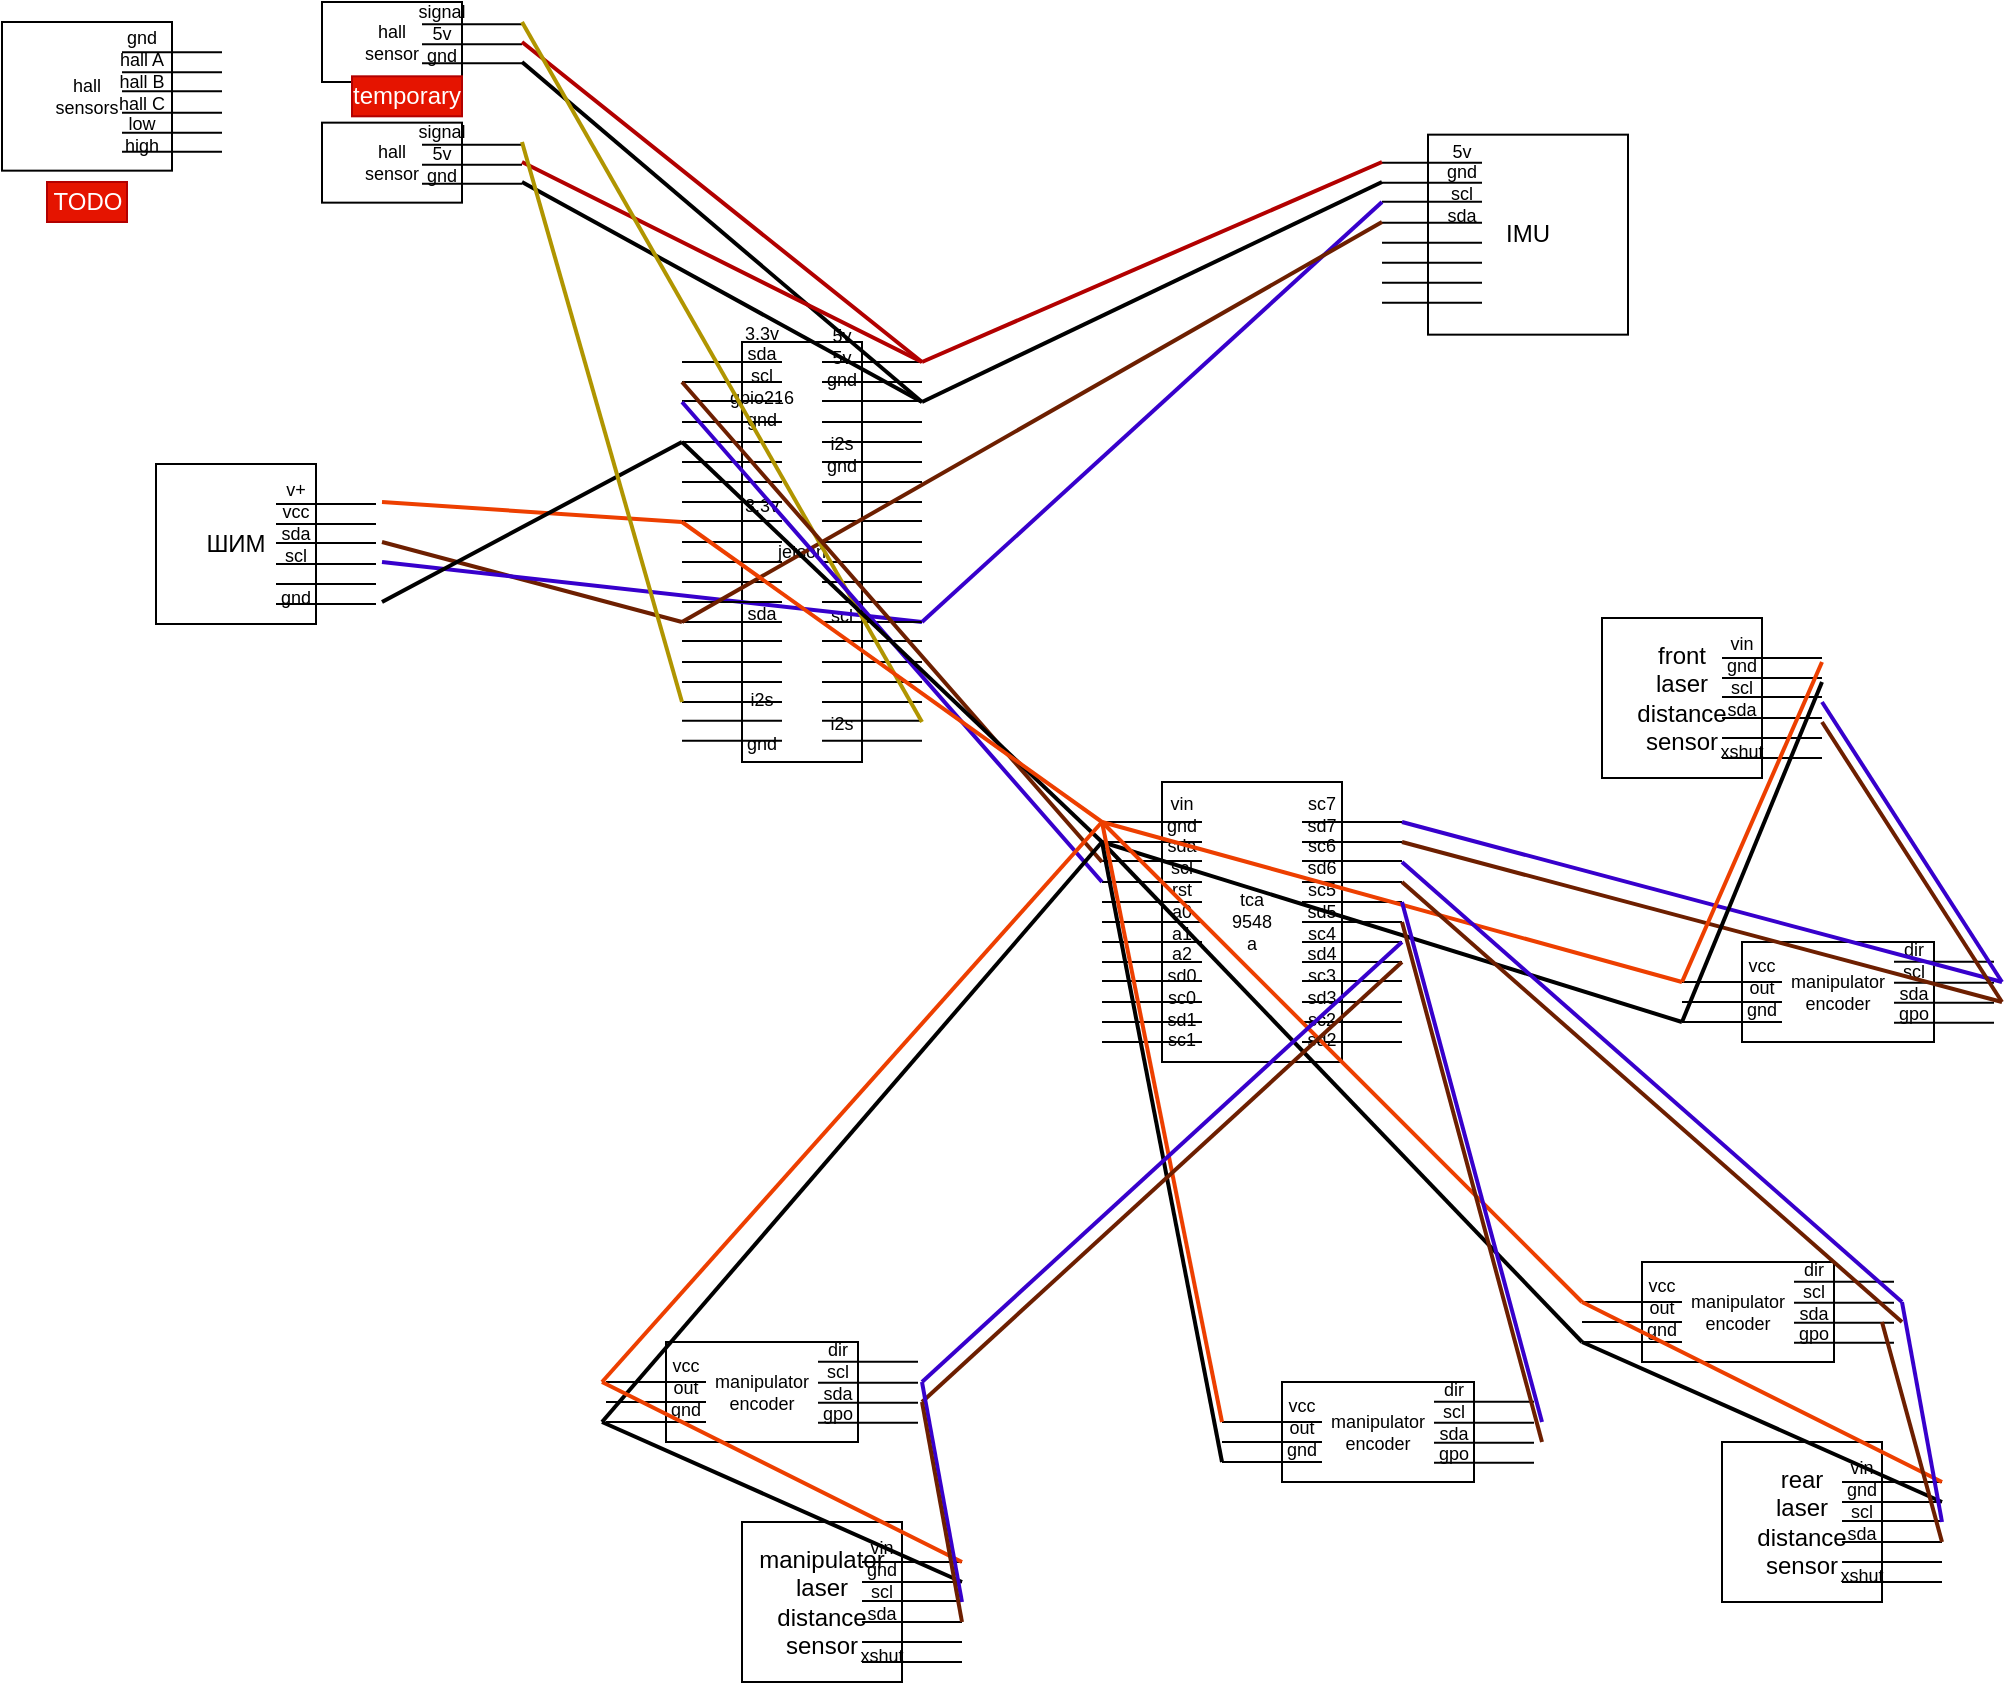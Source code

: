 <mxfile version="15.3.4" type="github">
  <diagram id="JsutUQx6NK4XxqGc4MJt" name="Page-1">
    <mxGraphModel dx="1372" dy="801" grid="1" gridSize="10" guides="1" tooltips="1" connect="1" arrows="1" fold="1" page="1" pageScale="1" pageWidth="413" pageHeight="583" math="0" shadow="0">
      <root>
        <mxCell id="0" />
        <mxCell id="1" parent="0" />
        <mxCell id="KwUh2jPh4wp6yOu8MJGP-1" value="ШИМ" style="whiteSpace=wrap;html=1;aspect=fixed;" parent="1" vertex="1">
          <mxGeometry x="97" y="251" width="80" height="80" as="geometry" />
        </mxCell>
        <mxCell id="KwUh2jPh4wp6yOu8MJGP-2" value="" style="endArrow=none;html=1;" parent="1" edge="1">
          <mxGeometry width="50" height="50" relative="1" as="geometry">
            <mxPoint x="157" y="271" as="sourcePoint" />
            <mxPoint x="207" y="271" as="targetPoint" />
          </mxGeometry>
        </mxCell>
        <mxCell id="KwUh2jPh4wp6yOu8MJGP-3" value="" style="endArrow=none;html=1;" parent="1" edge="1">
          <mxGeometry width="50" height="50" relative="1" as="geometry">
            <mxPoint x="157" y="281" as="sourcePoint" />
            <mxPoint x="207" y="281" as="targetPoint" />
            <Array as="points">
              <mxPoint x="177" y="281" />
            </Array>
          </mxGeometry>
        </mxCell>
        <mxCell id="KwUh2jPh4wp6yOu8MJGP-4" value="" style="endArrow=none;html=1;" parent="1" edge="1">
          <mxGeometry width="50" height="50" relative="1" as="geometry">
            <mxPoint x="157" y="290.5" as="sourcePoint" />
            <mxPoint x="207" y="290.5" as="targetPoint" />
          </mxGeometry>
        </mxCell>
        <mxCell id="KwUh2jPh4wp6yOu8MJGP-5" value="" style="endArrow=none;html=1;" parent="1" edge="1">
          <mxGeometry width="50" height="50" relative="1" as="geometry">
            <mxPoint x="157" y="301" as="sourcePoint" />
            <mxPoint x="207" y="301" as="targetPoint" />
          </mxGeometry>
        </mxCell>
        <mxCell id="KwUh2jPh4wp6yOu8MJGP-6" value="" style="endArrow=none;html=1;" parent="1" edge="1">
          <mxGeometry width="50" height="50" relative="1" as="geometry">
            <mxPoint x="157" y="311" as="sourcePoint" />
            <mxPoint x="207" y="311" as="targetPoint" />
          </mxGeometry>
        </mxCell>
        <mxCell id="KwUh2jPh4wp6yOu8MJGP-7" value="" style="endArrow=none;html=1;" parent="1" edge="1">
          <mxGeometry width="50" height="50" relative="1" as="geometry">
            <mxPoint x="157" y="321" as="sourcePoint" />
            <mxPoint x="207" y="321" as="targetPoint" />
          </mxGeometry>
        </mxCell>
        <mxCell id="KwUh2jPh4wp6yOu8MJGP-8" value="v+&lt;br style=&quot;font-size: 9px;&quot;&gt;vcc&lt;br style=&quot;font-size: 9px;&quot;&gt;sda&lt;br style=&quot;font-size: 9px;&quot;&gt;scl&lt;br style=&quot;font-size: 9px;&quot;&gt;&lt;br style=&quot;font-size: 9px;&quot;&gt;gnd" style="text;html=1;strokeColor=none;fillColor=none;align=center;verticalAlign=middle;whiteSpace=wrap;rounded=0;fontSize=9;" parent="1" vertex="1">
          <mxGeometry x="147" y="281" width="40" height="20" as="geometry" />
        </mxCell>
        <mxCell id="KwUh2jPh4wp6yOu8MJGP-10" value="jetson" style="rounded=0;whiteSpace=wrap;html=1;fontSize=9;" parent="1" vertex="1">
          <mxGeometry x="390" y="190" width="60" height="210" as="geometry" />
        </mxCell>
        <mxCell id="KwUh2jPh4wp6yOu8MJGP-18" value="" style="endArrow=none;html=1;" parent="1" edge="1">
          <mxGeometry width="50" height="50" relative="1" as="geometry">
            <mxPoint x="430" y="200" as="sourcePoint" />
            <mxPoint x="480" y="200" as="targetPoint" />
          </mxGeometry>
        </mxCell>
        <mxCell id="KwUh2jPh4wp6yOu8MJGP-19" value="" style="endArrow=none;html=1;" parent="1" edge="1">
          <mxGeometry width="50" height="50" relative="1" as="geometry">
            <mxPoint x="430" y="210" as="sourcePoint" />
            <mxPoint x="480" y="210" as="targetPoint" />
            <Array as="points">
              <mxPoint x="450" y="210" />
            </Array>
          </mxGeometry>
        </mxCell>
        <mxCell id="KwUh2jPh4wp6yOu8MJGP-20" value="" style="endArrow=none;html=1;" parent="1" edge="1">
          <mxGeometry width="50" height="50" relative="1" as="geometry">
            <mxPoint x="430" y="219.5" as="sourcePoint" />
            <mxPoint x="480" y="219.5" as="targetPoint" />
          </mxGeometry>
        </mxCell>
        <mxCell id="KwUh2jPh4wp6yOu8MJGP-21" value="" style="endArrow=none;html=1;" parent="1" edge="1">
          <mxGeometry width="50" height="50" relative="1" as="geometry">
            <mxPoint x="430" y="230" as="sourcePoint" />
            <mxPoint x="480" y="230" as="targetPoint" />
          </mxGeometry>
        </mxCell>
        <mxCell id="KwUh2jPh4wp6yOu8MJGP-22" value="" style="endArrow=none;html=1;" parent="1" edge="1">
          <mxGeometry width="50" height="50" relative="1" as="geometry">
            <mxPoint x="430" y="240" as="sourcePoint" />
            <mxPoint x="480" y="240" as="targetPoint" />
          </mxGeometry>
        </mxCell>
        <mxCell id="KwUh2jPh4wp6yOu8MJGP-23" value="" style="endArrow=none;html=1;" parent="1" edge="1">
          <mxGeometry width="50" height="50" relative="1" as="geometry">
            <mxPoint x="430" y="250" as="sourcePoint" />
            <mxPoint x="480" y="250" as="targetPoint" />
          </mxGeometry>
        </mxCell>
        <mxCell id="KwUh2jPh4wp6yOu8MJGP-24" value="5v&lt;br style=&quot;font-size: 9px&quot;&gt;5v&lt;br style=&quot;font-size: 9px&quot;&gt;gnd&lt;br style=&quot;font-size: 9px&quot;&gt;&lt;br style=&quot;font-size: 9px&quot;&gt;&lt;br style=&quot;font-size: 9px&quot;&gt;i2s&lt;br&gt;gnd&lt;br&gt;&lt;br&gt;&lt;br&gt;&lt;br&gt;&lt;br&gt;&lt;br&gt;&lt;br&gt;scl&lt;br&gt;&lt;br&gt;&lt;br&gt;&lt;br&gt;&lt;br&gt;i2s" style="text;html=1;strokeColor=none;fillColor=none;align=center;verticalAlign=middle;whiteSpace=wrap;rounded=0;fontSize=9;" parent="1" vertex="1">
          <mxGeometry x="420" y="274" width="40" height="20" as="geometry" />
        </mxCell>
        <mxCell id="KwUh2jPh4wp6yOu8MJGP-25" value="" style="endArrow=none;html=1;" parent="1" edge="1">
          <mxGeometry width="50" height="50" relative="1" as="geometry">
            <mxPoint x="360.0" y="200" as="sourcePoint" />
            <mxPoint x="410" y="200" as="targetPoint" />
          </mxGeometry>
        </mxCell>
        <mxCell id="KwUh2jPh4wp6yOu8MJGP-26" value="" style="endArrow=none;html=1;" parent="1" edge="1">
          <mxGeometry width="50" height="50" relative="1" as="geometry">
            <mxPoint x="360.0" y="210" as="sourcePoint" />
            <mxPoint x="410" y="210" as="targetPoint" />
            <Array as="points">
              <mxPoint x="380" y="210" />
            </Array>
          </mxGeometry>
        </mxCell>
        <mxCell id="KwUh2jPh4wp6yOu8MJGP-27" value="" style="endArrow=none;html=1;" parent="1" edge="1">
          <mxGeometry width="50" height="50" relative="1" as="geometry">
            <mxPoint x="360.0" y="219.5" as="sourcePoint" />
            <mxPoint x="410" y="219.5" as="targetPoint" />
          </mxGeometry>
        </mxCell>
        <mxCell id="KwUh2jPh4wp6yOu8MJGP-28" value="" style="endArrow=none;html=1;" parent="1" edge="1">
          <mxGeometry width="50" height="50" relative="1" as="geometry">
            <mxPoint x="360.0" y="230" as="sourcePoint" />
            <mxPoint x="410" y="230" as="targetPoint" />
          </mxGeometry>
        </mxCell>
        <mxCell id="KwUh2jPh4wp6yOu8MJGP-29" value="" style="endArrow=none;html=1;" parent="1" edge="1">
          <mxGeometry width="50" height="50" relative="1" as="geometry">
            <mxPoint x="360.0" y="240" as="sourcePoint" />
            <mxPoint x="410" y="240" as="targetPoint" />
          </mxGeometry>
        </mxCell>
        <mxCell id="KwUh2jPh4wp6yOu8MJGP-30" value="" style="endArrow=none;html=1;" parent="1" edge="1">
          <mxGeometry width="50" height="50" relative="1" as="geometry">
            <mxPoint x="360.0" y="250" as="sourcePoint" />
            <mxPoint x="410" y="250" as="targetPoint" />
          </mxGeometry>
        </mxCell>
        <mxCell id="KwUh2jPh4wp6yOu8MJGP-31" value="3.3v&lt;br style=&quot;font-size: 9px&quot;&gt;sda&lt;br style=&quot;font-size: 9px&quot;&gt;scl&lt;br style=&quot;font-size: 9px&quot;&gt;gpio216&lt;br style=&quot;font-size: 9px&quot;&gt;gnd&lt;br&gt;&lt;br&gt;&lt;br&gt;&lt;br&gt;3.3v&lt;br&gt;&lt;br&gt;&lt;br&gt;&lt;br&gt;&lt;br&gt;sda&lt;br&gt;&lt;br&gt;&lt;br&gt;&lt;br&gt;i2s&lt;br&gt;&lt;br&gt;gnd" style="text;html=1;strokeColor=none;fillColor=none;align=center;verticalAlign=middle;whiteSpace=wrap;rounded=0;fontSize=9;" parent="1" vertex="1">
          <mxGeometry x="380" y="278" width="40" height="20" as="geometry" />
        </mxCell>
        <mxCell id="KwUh2jPh4wp6yOu8MJGP-35" value="" style="endArrow=none;html=1;fontSize=9;fillColor=#fa6800;strokeColor=#ED3F00;strokeWidth=2;" parent="1" edge="1">
          <mxGeometry width="50" height="50" relative="1" as="geometry">
            <mxPoint x="210" y="270" as="sourcePoint" />
            <mxPoint x="360" y="280" as="targetPoint" />
          </mxGeometry>
        </mxCell>
        <mxCell id="KwUh2jPh4wp6yOu8MJGP-36" value="" style="endArrow=none;html=1;fontSize=9;fillColor=#a0522d;strokeColor=#6D1F00;strokeWidth=2;" parent="1" edge="1">
          <mxGeometry width="50" height="50" relative="1" as="geometry">
            <mxPoint x="210" y="290" as="sourcePoint" />
            <mxPoint x="360" y="330" as="targetPoint" />
          </mxGeometry>
        </mxCell>
        <mxCell id="KwUh2jPh4wp6yOu8MJGP-37" value="" style="endArrow=none;html=1;fontSize=9;fillColor=#6a00ff;strokeColor=#3700CC;strokeWidth=2;" parent="1" edge="1">
          <mxGeometry width="50" height="50" relative="1" as="geometry">
            <mxPoint x="210" y="300" as="sourcePoint" />
            <mxPoint x="480" y="330" as="targetPoint" />
          </mxGeometry>
        </mxCell>
        <mxCell id="KwUh2jPh4wp6yOu8MJGP-38" value="" style="endArrow=none;html=1;fontSize=9;strokeWidth=2;" parent="1" edge="1">
          <mxGeometry width="50" height="50" relative="1" as="geometry">
            <mxPoint x="210" y="320" as="sourcePoint" />
            <mxPoint x="360" y="240" as="targetPoint" />
          </mxGeometry>
        </mxCell>
        <mxCell id="KwUh2jPh4wp6yOu8MJGP-39" value="hall&lt;br&gt;sensors" style="rounded=0;whiteSpace=wrap;html=1;fontSize=9;" parent="1" vertex="1">
          <mxGeometry x="20" y="30" width="85" height="74.33" as="geometry" />
        </mxCell>
        <mxCell id="KwUh2jPh4wp6yOu8MJGP-44" value="" style="endArrow=none;html=1;" parent="1" edge="1">
          <mxGeometry width="50" height="50" relative="1" as="geometry">
            <mxPoint x="80" y="45.08" as="sourcePoint" />
            <mxPoint x="130" y="45.08" as="targetPoint" />
          </mxGeometry>
        </mxCell>
        <mxCell id="KwUh2jPh4wp6yOu8MJGP-45" value="" style="endArrow=none;html=1;" parent="1" edge="1">
          <mxGeometry width="50" height="50" relative="1" as="geometry">
            <mxPoint x="80" y="55.08" as="sourcePoint" />
            <mxPoint x="130" y="55.08" as="targetPoint" />
            <Array as="points">
              <mxPoint x="100" y="55.08" />
            </Array>
          </mxGeometry>
        </mxCell>
        <mxCell id="KwUh2jPh4wp6yOu8MJGP-46" value="" style="endArrow=none;html=1;" parent="1" edge="1">
          <mxGeometry width="50" height="50" relative="1" as="geometry">
            <mxPoint x="80" y="64.58" as="sourcePoint" />
            <mxPoint x="130" y="64.58" as="targetPoint" />
          </mxGeometry>
        </mxCell>
        <mxCell id="KwUh2jPh4wp6yOu8MJGP-47" value="gnd&lt;br&gt;hall A&lt;br&gt;hall B&lt;br&gt;hall C&lt;br&gt;low&lt;br&gt;high" style="text;html=1;strokeColor=none;fillColor=none;align=center;verticalAlign=middle;whiteSpace=wrap;rounded=0;fontSize=9;" parent="1" vertex="1">
          <mxGeometry x="70" y="55" width="40" height="20" as="geometry" />
        </mxCell>
        <mxCell id="KwUh2jPh4wp6yOu8MJGP-64" value="" style="endArrow=none;html=1;" parent="1" edge="1">
          <mxGeometry width="50" height="50" relative="1" as="geometry">
            <mxPoint x="80" y="75.41" as="sourcePoint" />
            <mxPoint x="130" y="75.41" as="targetPoint" />
          </mxGeometry>
        </mxCell>
        <mxCell id="KwUh2jPh4wp6yOu8MJGP-65" value="" style="endArrow=none;html=1;" parent="1" edge="1">
          <mxGeometry width="50" height="50" relative="1" as="geometry">
            <mxPoint x="80" y="85.41" as="sourcePoint" />
            <mxPoint x="130" y="85.41" as="targetPoint" />
            <Array as="points">
              <mxPoint x="100" y="85.41" />
            </Array>
          </mxGeometry>
        </mxCell>
        <mxCell id="KwUh2jPh4wp6yOu8MJGP-66" value="" style="endArrow=none;html=1;" parent="1" edge="1">
          <mxGeometry width="50" height="50" relative="1" as="geometry">
            <mxPoint x="80" y="94.91" as="sourcePoint" />
            <mxPoint x="130" y="94.91" as="targetPoint" />
          </mxGeometry>
        </mxCell>
        <mxCell id="KwUh2jPh4wp6yOu8MJGP-74" value="" style="endArrow=none;html=1;" parent="1" edge="1">
          <mxGeometry width="50" height="50" relative="1" as="geometry">
            <mxPoint x="430" y="260" as="sourcePoint" />
            <mxPoint x="480" y="260" as="targetPoint" />
          </mxGeometry>
        </mxCell>
        <mxCell id="KwUh2jPh4wp6yOu8MJGP-75" value="" style="endArrow=none;html=1;" parent="1" edge="1">
          <mxGeometry width="50" height="50" relative="1" as="geometry">
            <mxPoint x="430" y="270" as="sourcePoint" />
            <mxPoint x="480" y="270" as="targetPoint" />
            <Array as="points">
              <mxPoint x="450" y="270" />
            </Array>
          </mxGeometry>
        </mxCell>
        <mxCell id="KwUh2jPh4wp6yOu8MJGP-76" value="" style="endArrow=none;html=1;" parent="1" edge="1">
          <mxGeometry width="50" height="50" relative="1" as="geometry">
            <mxPoint x="430" y="279.5" as="sourcePoint" />
            <mxPoint x="480" y="279.5" as="targetPoint" />
          </mxGeometry>
        </mxCell>
        <mxCell id="KwUh2jPh4wp6yOu8MJGP-77" value="" style="endArrow=none;html=1;" parent="1" edge="1">
          <mxGeometry width="50" height="50" relative="1" as="geometry">
            <mxPoint x="430" y="290" as="sourcePoint" />
            <mxPoint x="480" y="290" as="targetPoint" />
          </mxGeometry>
        </mxCell>
        <mxCell id="KwUh2jPh4wp6yOu8MJGP-78" value="" style="endArrow=none;html=1;" parent="1" edge="1">
          <mxGeometry width="50" height="50" relative="1" as="geometry">
            <mxPoint x="430" y="300" as="sourcePoint" />
            <mxPoint x="480" y="300" as="targetPoint" />
          </mxGeometry>
        </mxCell>
        <mxCell id="KwUh2jPh4wp6yOu8MJGP-79" value="" style="endArrow=none;html=1;" parent="1" edge="1">
          <mxGeometry width="50" height="50" relative="1" as="geometry">
            <mxPoint x="430" y="310" as="sourcePoint" />
            <mxPoint x="480" y="310" as="targetPoint" />
          </mxGeometry>
        </mxCell>
        <mxCell id="KwUh2jPh4wp6yOu8MJGP-80" value="" style="endArrow=none;html=1;" parent="1" edge="1">
          <mxGeometry width="50" height="50" relative="1" as="geometry">
            <mxPoint x="360.0" y="260" as="sourcePoint" />
            <mxPoint x="410" y="260" as="targetPoint" />
          </mxGeometry>
        </mxCell>
        <mxCell id="KwUh2jPh4wp6yOu8MJGP-81" value="" style="endArrow=none;html=1;" parent="1" edge="1">
          <mxGeometry width="50" height="50" relative="1" as="geometry">
            <mxPoint x="360.0" y="270" as="sourcePoint" />
            <mxPoint x="410" y="270" as="targetPoint" />
            <Array as="points">
              <mxPoint x="380" y="270" />
            </Array>
          </mxGeometry>
        </mxCell>
        <mxCell id="KwUh2jPh4wp6yOu8MJGP-82" value="" style="endArrow=none;html=1;" parent="1" edge="1">
          <mxGeometry width="50" height="50" relative="1" as="geometry">
            <mxPoint x="360.0" y="279.5" as="sourcePoint" />
            <mxPoint x="410" y="279.5" as="targetPoint" />
          </mxGeometry>
        </mxCell>
        <mxCell id="KwUh2jPh4wp6yOu8MJGP-83" value="" style="endArrow=none;html=1;" parent="1" edge="1">
          <mxGeometry width="50" height="50" relative="1" as="geometry">
            <mxPoint x="360.0" y="290" as="sourcePoint" />
            <mxPoint x="410" y="290" as="targetPoint" />
          </mxGeometry>
        </mxCell>
        <mxCell id="KwUh2jPh4wp6yOu8MJGP-84" value="" style="endArrow=none;html=1;" parent="1" edge="1">
          <mxGeometry width="50" height="50" relative="1" as="geometry">
            <mxPoint x="360.0" y="300" as="sourcePoint" />
            <mxPoint x="410" y="300" as="targetPoint" />
          </mxGeometry>
        </mxCell>
        <mxCell id="KwUh2jPh4wp6yOu8MJGP-85" value="" style="endArrow=none;html=1;" parent="1" edge="1">
          <mxGeometry width="50" height="50" relative="1" as="geometry">
            <mxPoint x="360.0" y="310" as="sourcePoint" />
            <mxPoint x="410" y="310" as="targetPoint" />
          </mxGeometry>
        </mxCell>
        <mxCell id="KwUh2jPh4wp6yOu8MJGP-86" value="" style="endArrow=none;html=1;" parent="1" edge="1">
          <mxGeometry width="50" height="50" relative="1" as="geometry">
            <mxPoint x="430" y="320" as="sourcePoint" />
            <mxPoint x="480" y="320" as="targetPoint" />
          </mxGeometry>
        </mxCell>
        <mxCell id="KwUh2jPh4wp6yOu8MJGP-87" value="" style="endArrow=none;html=1;" parent="1" edge="1">
          <mxGeometry width="50" height="50" relative="1" as="geometry">
            <mxPoint x="430" y="330" as="sourcePoint" />
            <mxPoint x="480" y="330" as="targetPoint" />
            <Array as="points">
              <mxPoint x="450" y="330" />
            </Array>
          </mxGeometry>
        </mxCell>
        <mxCell id="KwUh2jPh4wp6yOu8MJGP-88" value="" style="endArrow=none;html=1;" parent="1" edge="1">
          <mxGeometry width="50" height="50" relative="1" as="geometry">
            <mxPoint x="430" y="339.5" as="sourcePoint" />
            <mxPoint x="480" y="339.5" as="targetPoint" />
          </mxGeometry>
        </mxCell>
        <mxCell id="KwUh2jPh4wp6yOu8MJGP-89" value="" style="endArrow=none;html=1;" parent="1" edge="1">
          <mxGeometry width="50" height="50" relative="1" as="geometry">
            <mxPoint x="430" y="350" as="sourcePoint" />
            <mxPoint x="480" y="350" as="targetPoint" />
          </mxGeometry>
        </mxCell>
        <mxCell id="KwUh2jPh4wp6yOu8MJGP-90" value="" style="endArrow=none;html=1;" parent="1" edge="1">
          <mxGeometry width="50" height="50" relative="1" as="geometry">
            <mxPoint x="430" y="360" as="sourcePoint" />
            <mxPoint x="480" y="360" as="targetPoint" />
          </mxGeometry>
        </mxCell>
        <mxCell id="KwUh2jPh4wp6yOu8MJGP-91" value="" style="endArrow=none;html=1;" parent="1" edge="1">
          <mxGeometry width="50" height="50" relative="1" as="geometry">
            <mxPoint x="430" y="370" as="sourcePoint" />
            <mxPoint x="480" y="370" as="targetPoint" />
          </mxGeometry>
        </mxCell>
        <mxCell id="KwUh2jPh4wp6yOu8MJGP-92" value="" style="endArrow=none;html=1;" parent="1" edge="1">
          <mxGeometry width="50" height="50" relative="1" as="geometry">
            <mxPoint x="360.0" y="320" as="sourcePoint" />
            <mxPoint x="410" y="320" as="targetPoint" />
          </mxGeometry>
        </mxCell>
        <mxCell id="KwUh2jPh4wp6yOu8MJGP-93" value="" style="endArrow=none;html=1;" parent="1" edge="1">
          <mxGeometry width="50" height="50" relative="1" as="geometry">
            <mxPoint x="360.0" y="330" as="sourcePoint" />
            <mxPoint x="410" y="330" as="targetPoint" />
            <Array as="points">
              <mxPoint x="380" y="330" />
            </Array>
          </mxGeometry>
        </mxCell>
        <mxCell id="KwUh2jPh4wp6yOu8MJGP-94" value="" style="endArrow=none;html=1;" parent="1" edge="1">
          <mxGeometry width="50" height="50" relative="1" as="geometry">
            <mxPoint x="360.0" y="339.5" as="sourcePoint" />
            <mxPoint x="410" y="339.5" as="targetPoint" />
          </mxGeometry>
        </mxCell>
        <mxCell id="KwUh2jPh4wp6yOu8MJGP-95" value="" style="endArrow=none;html=1;" parent="1" edge="1">
          <mxGeometry width="50" height="50" relative="1" as="geometry">
            <mxPoint x="360.0" y="350" as="sourcePoint" />
            <mxPoint x="410" y="350" as="targetPoint" />
          </mxGeometry>
        </mxCell>
        <mxCell id="KwUh2jPh4wp6yOu8MJGP-96" value="" style="endArrow=none;html=1;" parent="1" edge="1">
          <mxGeometry width="50" height="50" relative="1" as="geometry">
            <mxPoint x="360.0" y="360" as="sourcePoint" />
            <mxPoint x="410" y="360" as="targetPoint" />
          </mxGeometry>
        </mxCell>
        <mxCell id="KwUh2jPh4wp6yOu8MJGP-97" value="" style="endArrow=none;html=1;" parent="1" edge="1">
          <mxGeometry width="50" height="50" relative="1" as="geometry">
            <mxPoint x="360.0" y="370" as="sourcePoint" />
            <mxPoint x="410" y="370" as="targetPoint" />
          </mxGeometry>
        </mxCell>
        <mxCell id="KwUh2jPh4wp6yOu8MJGP-98" value="" style="endArrow=none;html=1;" parent="1" edge="1">
          <mxGeometry width="50" height="50" relative="1" as="geometry">
            <mxPoint x="430" y="379.34" as="sourcePoint" />
            <mxPoint x="480" y="379.34" as="targetPoint" />
          </mxGeometry>
        </mxCell>
        <mxCell id="KwUh2jPh4wp6yOu8MJGP-99" value="" style="endArrow=none;html=1;" parent="1" edge="1">
          <mxGeometry width="50" height="50" relative="1" as="geometry">
            <mxPoint x="430" y="389.34" as="sourcePoint" />
            <mxPoint x="480" y="389.34" as="targetPoint" />
          </mxGeometry>
        </mxCell>
        <mxCell id="KwUh2jPh4wp6yOu8MJGP-100" value="" style="endArrow=none;html=1;" parent="1" edge="1">
          <mxGeometry width="50" height="50" relative="1" as="geometry">
            <mxPoint x="360.0" y="379.34" as="sourcePoint" />
            <mxPoint x="410" y="379.34" as="targetPoint" />
          </mxGeometry>
        </mxCell>
        <mxCell id="KwUh2jPh4wp6yOu8MJGP-101" value="" style="endArrow=none;html=1;" parent="1" edge="1">
          <mxGeometry width="50" height="50" relative="1" as="geometry">
            <mxPoint x="360.0" y="389.34" as="sourcePoint" />
            <mxPoint x="410" y="389.34" as="targetPoint" />
          </mxGeometry>
        </mxCell>
        <mxCell id="KwUh2jPh4wp6yOu8MJGP-108" value="IMU" style="whiteSpace=wrap;html=1;aspect=fixed;" parent="1" vertex="1">
          <mxGeometry x="733" y="86.33" width="100" height="100" as="geometry" />
        </mxCell>
        <mxCell id="KwUh2jPh4wp6yOu8MJGP-109" value="" style="endArrow=none;html=1;" parent="1" edge="1">
          <mxGeometry width="50" height="50" relative="1" as="geometry">
            <mxPoint x="710" y="100.33" as="sourcePoint" />
            <mxPoint x="760" y="100.33" as="targetPoint" />
          </mxGeometry>
        </mxCell>
        <mxCell id="KwUh2jPh4wp6yOu8MJGP-110" value="" style="endArrow=none;html=1;" parent="1" edge="1">
          <mxGeometry width="50" height="50" relative="1" as="geometry">
            <mxPoint x="710" y="110.33" as="sourcePoint" />
            <mxPoint x="760" y="110.33" as="targetPoint" />
            <Array as="points">
              <mxPoint x="730" y="110.33" />
            </Array>
          </mxGeometry>
        </mxCell>
        <mxCell id="KwUh2jPh4wp6yOu8MJGP-111" value="" style="endArrow=none;html=1;" parent="1" edge="1">
          <mxGeometry width="50" height="50" relative="1" as="geometry">
            <mxPoint x="710" y="119.83" as="sourcePoint" />
            <mxPoint x="760" y="119.83" as="targetPoint" />
          </mxGeometry>
        </mxCell>
        <mxCell id="KwUh2jPh4wp6yOu8MJGP-112" value="" style="endArrow=none;html=1;" parent="1" edge="1">
          <mxGeometry width="50" height="50" relative="1" as="geometry">
            <mxPoint x="710" y="130.33" as="sourcePoint" />
            <mxPoint x="760" y="130.33" as="targetPoint" />
          </mxGeometry>
        </mxCell>
        <mxCell id="KwUh2jPh4wp6yOu8MJGP-113" value="" style="endArrow=none;html=1;" parent="1" edge="1">
          <mxGeometry width="50" height="50" relative="1" as="geometry">
            <mxPoint x="710" y="140.33" as="sourcePoint" />
            <mxPoint x="760" y="140.33" as="targetPoint" />
          </mxGeometry>
        </mxCell>
        <mxCell id="KwUh2jPh4wp6yOu8MJGP-114" value="" style="endArrow=none;html=1;" parent="1" edge="1">
          <mxGeometry width="50" height="50" relative="1" as="geometry">
            <mxPoint x="710" y="150.33" as="sourcePoint" />
            <mxPoint x="760" y="150.33" as="targetPoint" />
          </mxGeometry>
        </mxCell>
        <mxCell id="KwUh2jPh4wp6yOu8MJGP-115" value="5v&lt;br style=&quot;font-size: 9px&quot;&gt;gnd&lt;br style=&quot;font-size: 9px&quot;&gt;scl&lt;br style=&quot;font-size: 9px&quot;&gt;sda&lt;br style=&quot;font-size: 9px&quot;&gt;&lt;br style=&quot;font-size: 9px&quot;&gt;" style="text;html=1;strokeColor=none;fillColor=none;align=center;verticalAlign=middle;whiteSpace=wrap;rounded=0;fontSize=9;" parent="1" vertex="1">
          <mxGeometry x="730" y="106.33" width="40" height="20" as="geometry" />
        </mxCell>
        <mxCell id="KwUh2jPh4wp6yOu8MJGP-116" value="" style="endArrow=none;html=1;" parent="1" edge="1">
          <mxGeometry width="50" height="50" relative="1" as="geometry">
            <mxPoint x="710" y="160.33" as="sourcePoint" />
            <mxPoint x="760" y="160.33" as="targetPoint" />
          </mxGeometry>
        </mxCell>
        <mxCell id="KwUh2jPh4wp6yOu8MJGP-117" value="" style="endArrow=none;html=1;" parent="1" edge="1">
          <mxGeometry width="50" height="50" relative="1" as="geometry">
            <mxPoint x="710" y="170.33" as="sourcePoint" />
            <mxPoint x="760" y="170.33" as="targetPoint" />
          </mxGeometry>
        </mxCell>
        <mxCell id="KwUh2jPh4wp6yOu8MJGP-119" value="" style="endArrow=none;html=1;fontSize=9;fillColor=#e51400;strokeColor=#B20000;strokeWidth=2;" parent="1" edge="1">
          <mxGeometry width="50" height="50" relative="1" as="geometry">
            <mxPoint x="480" y="200" as="sourcePoint" />
            <mxPoint x="710" y="100" as="targetPoint" />
          </mxGeometry>
        </mxCell>
        <mxCell id="KwUh2jPh4wp6yOu8MJGP-120" value="" style="endArrow=none;html=1;fontSize=9;strokeWidth=2;" parent="1" edge="1">
          <mxGeometry width="50" height="50" relative="1" as="geometry">
            <mxPoint x="710" y="110" as="sourcePoint" />
            <mxPoint x="480" y="220" as="targetPoint" />
          </mxGeometry>
        </mxCell>
        <mxCell id="KwUh2jPh4wp6yOu8MJGP-121" value="" style="endArrow=none;html=1;fontSize=9;fillColor=#6a00ff;strokeColor=#3700CC;strokeWidth=2;" parent="1" edge="1">
          <mxGeometry width="50" height="50" relative="1" as="geometry">
            <mxPoint x="710" y="120" as="sourcePoint" />
            <mxPoint x="480" y="330" as="targetPoint" />
          </mxGeometry>
        </mxCell>
        <mxCell id="KwUh2jPh4wp6yOu8MJGP-122" value="" style="endArrow=none;html=1;fontSize=9;fillColor=#a0522d;strokeColor=#6D1F00;strokeWidth=2;" parent="1" edge="1">
          <mxGeometry width="50" height="50" relative="1" as="geometry">
            <mxPoint x="360" y="330" as="sourcePoint" />
            <mxPoint x="710" y="130" as="targetPoint" />
          </mxGeometry>
        </mxCell>
        <mxCell id="hpGYOQHBEZu0HOh5SyRJ-1" value="front&lt;br&gt;laser&lt;br&gt;distance sensor" style="whiteSpace=wrap;html=1;aspect=fixed;" vertex="1" parent="1">
          <mxGeometry x="820" y="328" width="80" height="80" as="geometry" />
        </mxCell>
        <mxCell id="hpGYOQHBEZu0HOh5SyRJ-2" value="" style="endArrow=none;html=1;" edge="1" parent="1">
          <mxGeometry width="50" height="50" relative="1" as="geometry">
            <mxPoint x="880" y="348" as="sourcePoint" />
            <mxPoint x="930" y="348" as="targetPoint" />
          </mxGeometry>
        </mxCell>
        <mxCell id="hpGYOQHBEZu0HOh5SyRJ-3" value="" style="endArrow=none;html=1;" edge="1" parent="1">
          <mxGeometry width="50" height="50" relative="1" as="geometry">
            <mxPoint x="880" y="358" as="sourcePoint" />
            <mxPoint x="930" y="358" as="targetPoint" />
            <Array as="points">
              <mxPoint x="900" y="358" />
            </Array>
          </mxGeometry>
        </mxCell>
        <mxCell id="hpGYOQHBEZu0HOh5SyRJ-4" value="" style="endArrow=none;html=1;" edge="1" parent="1">
          <mxGeometry width="50" height="50" relative="1" as="geometry">
            <mxPoint x="880" y="367.5" as="sourcePoint" />
            <mxPoint x="930" y="367.5" as="targetPoint" />
          </mxGeometry>
        </mxCell>
        <mxCell id="hpGYOQHBEZu0HOh5SyRJ-5" value="" style="endArrow=none;html=1;" edge="1" parent="1">
          <mxGeometry width="50" height="50" relative="1" as="geometry">
            <mxPoint x="880" y="378" as="sourcePoint" />
            <mxPoint x="930" y="378" as="targetPoint" />
          </mxGeometry>
        </mxCell>
        <mxCell id="hpGYOQHBEZu0HOh5SyRJ-6" value="" style="endArrow=none;html=1;" edge="1" parent="1">
          <mxGeometry width="50" height="50" relative="1" as="geometry">
            <mxPoint x="880" y="388" as="sourcePoint" />
            <mxPoint x="930" y="388" as="targetPoint" />
          </mxGeometry>
        </mxCell>
        <mxCell id="hpGYOQHBEZu0HOh5SyRJ-7" value="" style="endArrow=none;html=1;" edge="1" parent="1">
          <mxGeometry width="50" height="50" relative="1" as="geometry">
            <mxPoint x="880" y="398" as="sourcePoint" />
            <mxPoint x="930" y="398" as="targetPoint" />
          </mxGeometry>
        </mxCell>
        <mxCell id="hpGYOQHBEZu0HOh5SyRJ-8" value="vin&lt;br style=&quot;font-size: 9px&quot;&gt;gnd&lt;br style=&quot;font-size: 9px&quot;&gt;scl&lt;br style=&quot;font-size: 9px&quot;&gt;sda&lt;br style=&quot;font-size: 9px&quot;&gt;&lt;br style=&quot;font-size: 9px&quot;&gt;xshut" style="text;html=1;strokeColor=none;fillColor=none;align=center;verticalAlign=middle;whiteSpace=wrap;rounded=0;fontSize=9;" vertex="1" parent="1">
          <mxGeometry x="870" y="358" width="40" height="20" as="geometry" />
        </mxCell>
        <mxCell id="hpGYOQHBEZu0HOh5SyRJ-9" value="rear&lt;br&gt;laser&lt;br&gt;distance sensor" style="whiteSpace=wrap;html=1;aspect=fixed;" vertex="1" parent="1">
          <mxGeometry x="880" y="740" width="80" height="80" as="geometry" />
        </mxCell>
        <mxCell id="hpGYOQHBEZu0HOh5SyRJ-10" value="" style="endArrow=none;html=1;" edge="1" parent="1">
          <mxGeometry width="50" height="50" relative="1" as="geometry">
            <mxPoint x="940" y="760" as="sourcePoint" />
            <mxPoint x="990" y="760" as="targetPoint" />
          </mxGeometry>
        </mxCell>
        <mxCell id="hpGYOQHBEZu0HOh5SyRJ-11" value="" style="endArrow=none;html=1;" edge="1" parent="1">
          <mxGeometry width="50" height="50" relative="1" as="geometry">
            <mxPoint x="940" y="770" as="sourcePoint" />
            <mxPoint x="990" y="770" as="targetPoint" />
            <Array as="points">
              <mxPoint x="960" y="770" />
            </Array>
          </mxGeometry>
        </mxCell>
        <mxCell id="hpGYOQHBEZu0HOh5SyRJ-12" value="" style="endArrow=none;html=1;" edge="1" parent="1">
          <mxGeometry width="50" height="50" relative="1" as="geometry">
            <mxPoint x="940" y="779.5" as="sourcePoint" />
            <mxPoint x="990" y="779.5" as="targetPoint" />
          </mxGeometry>
        </mxCell>
        <mxCell id="hpGYOQHBEZu0HOh5SyRJ-13" value="" style="endArrow=none;html=1;" edge="1" parent="1">
          <mxGeometry width="50" height="50" relative="1" as="geometry">
            <mxPoint x="940" y="790" as="sourcePoint" />
            <mxPoint x="990" y="790" as="targetPoint" />
          </mxGeometry>
        </mxCell>
        <mxCell id="hpGYOQHBEZu0HOh5SyRJ-14" value="" style="endArrow=none;html=1;" edge="1" parent="1">
          <mxGeometry width="50" height="50" relative="1" as="geometry">
            <mxPoint x="940" y="800" as="sourcePoint" />
            <mxPoint x="990" y="800" as="targetPoint" />
          </mxGeometry>
        </mxCell>
        <mxCell id="hpGYOQHBEZu0HOh5SyRJ-15" value="" style="endArrow=none;html=1;" edge="1" parent="1">
          <mxGeometry width="50" height="50" relative="1" as="geometry">
            <mxPoint x="940" y="810" as="sourcePoint" />
            <mxPoint x="990" y="810" as="targetPoint" />
          </mxGeometry>
        </mxCell>
        <mxCell id="hpGYOQHBEZu0HOh5SyRJ-16" value="vin&lt;br style=&quot;font-size: 9px&quot;&gt;gnd&lt;br style=&quot;font-size: 9px&quot;&gt;scl&lt;br style=&quot;font-size: 9px&quot;&gt;sda&lt;br style=&quot;font-size: 9px&quot;&gt;&lt;br style=&quot;font-size: 9px&quot;&gt;xshut" style="text;html=1;strokeColor=none;fillColor=none;align=center;verticalAlign=middle;whiteSpace=wrap;rounded=0;fontSize=9;" vertex="1" parent="1">
          <mxGeometry x="930" y="770" width="40" height="20" as="geometry" />
        </mxCell>
        <mxCell id="hpGYOQHBEZu0HOh5SyRJ-17" value="manipulator&lt;br&gt;laser&lt;br&gt;distance sensor" style="whiteSpace=wrap;html=1;aspect=fixed;" vertex="1" parent="1">
          <mxGeometry x="390" y="780" width="80" height="80" as="geometry" />
        </mxCell>
        <mxCell id="hpGYOQHBEZu0HOh5SyRJ-18" value="" style="endArrow=none;html=1;" edge="1" parent="1">
          <mxGeometry width="50" height="50" relative="1" as="geometry">
            <mxPoint x="450.0" y="800" as="sourcePoint" />
            <mxPoint x="500.0" y="800" as="targetPoint" />
          </mxGeometry>
        </mxCell>
        <mxCell id="hpGYOQHBEZu0HOh5SyRJ-19" value="" style="endArrow=none;html=1;" edge="1" parent="1">
          <mxGeometry width="50" height="50" relative="1" as="geometry">
            <mxPoint x="450.0" y="810" as="sourcePoint" />
            <mxPoint x="500.0" y="810" as="targetPoint" />
            <Array as="points">
              <mxPoint x="470" y="810" />
            </Array>
          </mxGeometry>
        </mxCell>
        <mxCell id="hpGYOQHBEZu0HOh5SyRJ-20" value="" style="endArrow=none;html=1;" edge="1" parent="1">
          <mxGeometry width="50" height="50" relative="1" as="geometry">
            <mxPoint x="450.0" y="819.5" as="sourcePoint" />
            <mxPoint x="500.0" y="819.5" as="targetPoint" />
          </mxGeometry>
        </mxCell>
        <mxCell id="hpGYOQHBEZu0HOh5SyRJ-21" value="" style="endArrow=none;html=1;" edge="1" parent="1">
          <mxGeometry width="50" height="50" relative="1" as="geometry">
            <mxPoint x="450.0" y="830" as="sourcePoint" />
            <mxPoint x="500.0" y="830" as="targetPoint" />
          </mxGeometry>
        </mxCell>
        <mxCell id="hpGYOQHBEZu0HOh5SyRJ-22" value="" style="endArrow=none;html=1;" edge="1" parent="1">
          <mxGeometry width="50" height="50" relative="1" as="geometry">
            <mxPoint x="450.0" y="840" as="sourcePoint" />
            <mxPoint x="500.0" y="840" as="targetPoint" />
          </mxGeometry>
        </mxCell>
        <mxCell id="hpGYOQHBEZu0HOh5SyRJ-23" value="" style="endArrow=none;html=1;" edge="1" parent="1">
          <mxGeometry width="50" height="50" relative="1" as="geometry">
            <mxPoint x="450.0" y="850" as="sourcePoint" />
            <mxPoint x="500.0" y="850" as="targetPoint" />
          </mxGeometry>
        </mxCell>
        <mxCell id="hpGYOQHBEZu0HOh5SyRJ-24" value="vin&lt;br style=&quot;font-size: 9px&quot;&gt;gnd&lt;br style=&quot;font-size: 9px&quot;&gt;scl&lt;br style=&quot;font-size: 9px&quot;&gt;sda&lt;br style=&quot;font-size: 9px&quot;&gt;&lt;br style=&quot;font-size: 9px&quot;&gt;xshut" style="text;html=1;strokeColor=none;fillColor=none;align=center;verticalAlign=middle;whiteSpace=wrap;rounded=0;fontSize=9;" vertex="1" parent="1">
          <mxGeometry x="440" y="810" width="40" height="20" as="geometry" />
        </mxCell>
        <mxCell id="hpGYOQHBEZu0HOh5SyRJ-25" value="manipulator&lt;br&gt;encoder" style="rounded=0;whiteSpace=wrap;html=1;fontSize=9;" vertex="1" parent="1">
          <mxGeometry x="890" y="490" width="96" height="50" as="geometry" />
        </mxCell>
        <mxCell id="hpGYOQHBEZu0HOh5SyRJ-28" value="" style="endArrow=none;html=1;" edge="1" parent="1">
          <mxGeometry width="50" height="50" relative="1" as="geometry">
            <mxPoint x="966" y="499.83" as="sourcePoint" />
            <mxPoint x="1016" y="499.83" as="targetPoint" />
          </mxGeometry>
        </mxCell>
        <mxCell id="hpGYOQHBEZu0HOh5SyRJ-29" value="" style="endArrow=none;html=1;" edge="1" parent="1">
          <mxGeometry width="50" height="50" relative="1" as="geometry">
            <mxPoint x="966" y="510.33" as="sourcePoint" />
            <mxPoint x="1016" y="510.33" as="targetPoint" />
          </mxGeometry>
        </mxCell>
        <mxCell id="hpGYOQHBEZu0HOh5SyRJ-30" value="" style="endArrow=none;html=1;" edge="1" parent="1">
          <mxGeometry width="50" height="50" relative="1" as="geometry">
            <mxPoint x="966" y="520.33" as="sourcePoint" />
            <mxPoint x="1016" y="520.33" as="targetPoint" />
          </mxGeometry>
        </mxCell>
        <mxCell id="hpGYOQHBEZu0HOh5SyRJ-31" value="" style="endArrow=none;html=1;" edge="1" parent="1">
          <mxGeometry width="50" height="50" relative="1" as="geometry">
            <mxPoint x="966" y="530.33" as="sourcePoint" />
            <mxPoint x="1016" y="530.33" as="targetPoint" />
          </mxGeometry>
        </mxCell>
        <mxCell id="hpGYOQHBEZu0HOh5SyRJ-36" value="" style="endArrow=none;html=1;" edge="1" parent="1">
          <mxGeometry width="50" height="50" relative="1" as="geometry">
            <mxPoint x="860" y="510.0" as="sourcePoint" />
            <mxPoint x="910" y="510.0" as="targetPoint" />
          </mxGeometry>
        </mxCell>
        <mxCell id="hpGYOQHBEZu0HOh5SyRJ-37" value="" style="endArrow=none;html=1;" edge="1" parent="1">
          <mxGeometry width="50" height="50" relative="1" as="geometry">
            <mxPoint x="860" y="520.0" as="sourcePoint" />
            <mxPoint x="910" y="520.0" as="targetPoint" />
          </mxGeometry>
        </mxCell>
        <mxCell id="hpGYOQHBEZu0HOh5SyRJ-38" value="" style="endArrow=none;html=1;" edge="1" parent="1">
          <mxGeometry width="50" height="50" relative="1" as="geometry">
            <mxPoint x="860" y="530.0" as="sourcePoint" />
            <mxPoint x="910" y="530.0" as="targetPoint" />
          </mxGeometry>
        </mxCell>
        <mxCell id="hpGYOQHBEZu0HOh5SyRJ-39" value="vcc&lt;br&gt;out&lt;br&gt;gnd" style="text;html=1;strokeColor=none;fillColor=none;align=center;verticalAlign=middle;whiteSpace=wrap;rounded=0;fontSize=9;" vertex="1" parent="1">
          <mxGeometry x="880" y="503.0" width="40" height="20" as="geometry" />
        </mxCell>
        <mxCell id="hpGYOQHBEZu0HOh5SyRJ-42" value="dir&lt;br&gt;scl&lt;br&gt;sda&lt;br&gt;gpo" style="text;html=1;strokeColor=none;fillColor=none;align=center;verticalAlign=middle;whiteSpace=wrap;rounded=0;fontSize=9;" vertex="1" parent="1">
          <mxGeometry x="956" y="500.0" width="40" height="20" as="geometry" />
        </mxCell>
        <mxCell id="hpGYOQHBEZu0HOh5SyRJ-45" value="manipulator&lt;br&gt;encoder" style="rounded=0;whiteSpace=wrap;html=1;fontSize=9;" vertex="1" parent="1">
          <mxGeometry x="840" y="650" width="96" height="50" as="geometry" />
        </mxCell>
        <mxCell id="hpGYOQHBEZu0HOh5SyRJ-46" value="" style="endArrow=none;html=1;" edge="1" parent="1">
          <mxGeometry width="50" height="50" relative="1" as="geometry">
            <mxPoint x="916.0" y="659.83" as="sourcePoint" />
            <mxPoint x="966.0" y="659.83" as="targetPoint" />
          </mxGeometry>
        </mxCell>
        <mxCell id="hpGYOQHBEZu0HOh5SyRJ-47" value="" style="endArrow=none;html=1;" edge="1" parent="1">
          <mxGeometry width="50" height="50" relative="1" as="geometry">
            <mxPoint x="916.0" y="670.33" as="sourcePoint" />
            <mxPoint x="966.0" y="670.33" as="targetPoint" />
          </mxGeometry>
        </mxCell>
        <mxCell id="hpGYOQHBEZu0HOh5SyRJ-48" value="" style="endArrow=none;html=1;" edge="1" parent="1">
          <mxGeometry width="50" height="50" relative="1" as="geometry">
            <mxPoint x="916.0" y="680.33" as="sourcePoint" />
            <mxPoint x="966.0" y="680.33" as="targetPoint" />
          </mxGeometry>
        </mxCell>
        <mxCell id="hpGYOQHBEZu0HOh5SyRJ-49" value="" style="endArrow=none;html=1;" edge="1" parent="1">
          <mxGeometry width="50" height="50" relative="1" as="geometry">
            <mxPoint x="916.0" y="690.33" as="sourcePoint" />
            <mxPoint x="966.0" y="690.33" as="targetPoint" />
          </mxGeometry>
        </mxCell>
        <mxCell id="hpGYOQHBEZu0HOh5SyRJ-50" value="" style="endArrow=none;html=1;" edge="1" parent="1">
          <mxGeometry width="50" height="50" relative="1" as="geometry">
            <mxPoint x="810" y="670" as="sourcePoint" />
            <mxPoint x="860" y="670" as="targetPoint" />
          </mxGeometry>
        </mxCell>
        <mxCell id="hpGYOQHBEZu0HOh5SyRJ-51" value="" style="endArrow=none;html=1;" edge="1" parent="1">
          <mxGeometry width="50" height="50" relative="1" as="geometry">
            <mxPoint x="810" y="680" as="sourcePoint" />
            <mxPoint x="860" y="680" as="targetPoint" />
          </mxGeometry>
        </mxCell>
        <mxCell id="hpGYOQHBEZu0HOh5SyRJ-52" value="" style="endArrow=none;html=1;" edge="1" parent="1">
          <mxGeometry width="50" height="50" relative="1" as="geometry">
            <mxPoint x="810" y="690" as="sourcePoint" />
            <mxPoint x="860" y="690" as="targetPoint" />
          </mxGeometry>
        </mxCell>
        <mxCell id="hpGYOQHBEZu0HOh5SyRJ-53" value="vcc&lt;br&gt;out&lt;br&gt;gnd" style="text;html=1;strokeColor=none;fillColor=none;align=center;verticalAlign=middle;whiteSpace=wrap;rounded=0;fontSize=9;" vertex="1" parent="1">
          <mxGeometry x="830" y="663.0" width="40" height="20" as="geometry" />
        </mxCell>
        <mxCell id="hpGYOQHBEZu0HOh5SyRJ-54" value="dir&lt;br&gt;scl&lt;br&gt;sda&lt;br&gt;gpo" style="text;html=1;strokeColor=none;fillColor=none;align=center;verticalAlign=middle;whiteSpace=wrap;rounded=0;fontSize=9;" vertex="1" parent="1">
          <mxGeometry x="906" y="660.0" width="40" height="20" as="geometry" />
        </mxCell>
        <mxCell id="hpGYOQHBEZu0HOh5SyRJ-55" value="manipulator&lt;br&gt;encoder" style="rounded=0;whiteSpace=wrap;html=1;fontSize=9;" vertex="1" parent="1">
          <mxGeometry x="660" y="710" width="96" height="50" as="geometry" />
        </mxCell>
        <mxCell id="hpGYOQHBEZu0HOh5SyRJ-56" value="" style="endArrow=none;html=1;" edge="1" parent="1">
          <mxGeometry width="50" height="50" relative="1" as="geometry">
            <mxPoint x="736.0" y="719.83" as="sourcePoint" />
            <mxPoint x="786.0" y="719.83" as="targetPoint" />
          </mxGeometry>
        </mxCell>
        <mxCell id="hpGYOQHBEZu0HOh5SyRJ-57" value="" style="endArrow=none;html=1;" edge="1" parent="1">
          <mxGeometry width="50" height="50" relative="1" as="geometry">
            <mxPoint x="736.0" y="730.33" as="sourcePoint" />
            <mxPoint x="786.0" y="730.33" as="targetPoint" />
          </mxGeometry>
        </mxCell>
        <mxCell id="hpGYOQHBEZu0HOh5SyRJ-58" value="" style="endArrow=none;html=1;" edge="1" parent="1">
          <mxGeometry width="50" height="50" relative="1" as="geometry">
            <mxPoint x="736.0" y="740.33" as="sourcePoint" />
            <mxPoint x="786.0" y="740.33" as="targetPoint" />
          </mxGeometry>
        </mxCell>
        <mxCell id="hpGYOQHBEZu0HOh5SyRJ-59" value="" style="endArrow=none;html=1;" edge="1" parent="1">
          <mxGeometry width="50" height="50" relative="1" as="geometry">
            <mxPoint x="736.0" y="750.33" as="sourcePoint" />
            <mxPoint x="786.0" y="750.33" as="targetPoint" />
          </mxGeometry>
        </mxCell>
        <mxCell id="hpGYOQHBEZu0HOh5SyRJ-60" value="" style="endArrow=none;html=1;" edge="1" parent="1">
          <mxGeometry width="50" height="50" relative="1" as="geometry">
            <mxPoint x="630" y="730" as="sourcePoint" />
            <mxPoint x="680" y="730" as="targetPoint" />
          </mxGeometry>
        </mxCell>
        <mxCell id="hpGYOQHBEZu0HOh5SyRJ-61" value="" style="endArrow=none;html=1;" edge="1" parent="1">
          <mxGeometry width="50" height="50" relative="1" as="geometry">
            <mxPoint x="630" y="740" as="sourcePoint" />
            <mxPoint x="680" y="740" as="targetPoint" />
          </mxGeometry>
        </mxCell>
        <mxCell id="hpGYOQHBEZu0HOh5SyRJ-62" value="" style="endArrow=none;html=1;" edge="1" parent="1">
          <mxGeometry width="50" height="50" relative="1" as="geometry">
            <mxPoint x="630" y="750" as="sourcePoint" />
            <mxPoint x="680" y="750" as="targetPoint" />
          </mxGeometry>
        </mxCell>
        <mxCell id="hpGYOQHBEZu0HOh5SyRJ-63" value="vcc&lt;br&gt;out&lt;br&gt;gnd" style="text;html=1;strokeColor=none;fillColor=none;align=center;verticalAlign=middle;whiteSpace=wrap;rounded=0;fontSize=9;" vertex="1" parent="1">
          <mxGeometry x="650" y="723.0" width="40" height="20" as="geometry" />
        </mxCell>
        <mxCell id="hpGYOQHBEZu0HOh5SyRJ-64" value="dir&lt;br&gt;scl&lt;br&gt;sda&lt;br&gt;gpo" style="text;html=1;strokeColor=none;fillColor=none;align=center;verticalAlign=middle;whiteSpace=wrap;rounded=0;fontSize=9;" vertex="1" parent="1">
          <mxGeometry x="726" y="720.0" width="40" height="20" as="geometry" />
        </mxCell>
        <mxCell id="hpGYOQHBEZu0HOh5SyRJ-65" value="manipulator&lt;br&gt;encoder" style="rounded=0;whiteSpace=wrap;html=1;fontSize=9;" vertex="1" parent="1">
          <mxGeometry x="352" y="690" width="96" height="50" as="geometry" />
        </mxCell>
        <mxCell id="hpGYOQHBEZu0HOh5SyRJ-66" value="" style="endArrow=none;html=1;" edge="1" parent="1">
          <mxGeometry width="50" height="50" relative="1" as="geometry">
            <mxPoint x="428.0" y="699.83" as="sourcePoint" />
            <mxPoint x="478.0" y="699.83" as="targetPoint" />
          </mxGeometry>
        </mxCell>
        <mxCell id="hpGYOQHBEZu0HOh5SyRJ-67" value="" style="endArrow=none;html=1;" edge="1" parent="1">
          <mxGeometry width="50" height="50" relative="1" as="geometry">
            <mxPoint x="428.0" y="710.33" as="sourcePoint" />
            <mxPoint x="478.0" y="710.33" as="targetPoint" />
          </mxGeometry>
        </mxCell>
        <mxCell id="hpGYOQHBEZu0HOh5SyRJ-68" value="" style="endArrow=none;html=1;" edge="1" parent="1">
          <mxGeometry width="50" height="50" relative="1" as="geometry">
            <mxPoint x="428.0" y="720.33" as="sourcePoint" />
            <mxPoint x="478.0" y="720.33" as="targetPoint" />
          </mxGeometry>
        </mxCell>
        <mxCell id="hpGYOQHBEZu0HOh5SyRJ-69" value="" style="endArrow=none;html=1;" edge="1" parent="1">
          <mxGeometry width="50" height="50" relative="1" as="geometry">
            <mxPoint x="428.0" y="730.33" as="sourcePoint" />
            <mxPoint x="478.0" y="730.33" as="targetPoint" />
          </mxGeometry>
        </mxCell>
        <mxCell id="hpGYOQHBEZu0HOh5SyRJ-70" value="" style="endArrow=none;html=1;" edge="1" parent="1">
          <mxGeometry width="50" height="50" relative="1" as="geometry">
            <mxPoint x="322" y="710" as="sourcePoint" />
            <mxPoint x="372" y="710" as="targetPoint" />
          </mxGeometry>
        </mxCell>
        <mxCell id="hpGYOQHBEZu0HOh5SyRJ-71" value="" style="endArrow=none;html=1;" edge="1" parent="1">
          <mxGeometry width="50" height="50" relative="1" as="geometry">
            <mxPoint x="322" y="720" as="sourcePoint" />
            <mxPoint x="372" y="720" as="targetPoint" />
          </mxGeometry>
        </mxCell>
        <mxCell id="hpGYOQHBEZu0HOh5SyRJ-72" value="" style="endArrow=none;html=1;" edge="1" parent="1">
          <mxGeometry width="50" height="50" relative="1" as="geometry">
            <mxPoint x="322" y="730" as="sourcePoint" />
            <mxPoint x="372" y="730" as="targetPoint" />
          </mxGeometry>
        </mxCell>
        <mxCell id="hpGYOQHBEZu0HOh5SyRJ-73" value="vcc&lt;br&gt;out&lt;br&gt;gnd" style="text;html=1;strokeColor=none;fillColor=none;align=center;verticalAlign=middle;whiteSpace=wrap;rounded=0;fontSize=9;" vertex="1" parent="1">
          <mxGeometry x="342" y="703.0" width="40" height="20" as="geometry" />
        </mxCell>
        <mxCell id="hpGYOQHBEZu0HOh5SyRJ-74" value="dir&lt;br&gt;scl&lt;br&gt;sda&lt;br&gt;gpo" style="text;html=1;strokeColor=none;fillColor=none;align=center;verticalAlign=middle;whiteSpace=wrap;rounded=0;fontSize=9;" vertex="1" parent="1">
          <mxGeometry x="418" y="700.0" width="40" height="20" as="geometry" />
        </mxCell>
        <mxCell id="hpGYOQHBEZu0HOh5SyRJ-75" value="tca&lt;br&gt;9548&lt;br&gt;a" style="rounded=0;whiteSpace=wrap;html=1;fontSize=9;" vertex="1" parent="1">
          <mxGeometry x="600" y="410" width="90" height="140" as="geometry" />
        </mxCell>
        <mxCell id="hpGYOQHBEZu0HOh5SyRJ-76" value="" style="endArrow=none;html=1;" edge="1" parent="1">
          <mxGeometry width="50" height="50" relative="1" as="geometry">
            <mxPoint x="670" y="430.0" as="sourcePoint" />
            <mxPoint x="720" y="430.0" as="targetPoint" />
          </mxGeometry>
        </mxCell>
        <mxCell id="hpGYOQHBEZu0HOh5SyRJ-77" value="" style="endArrow=none;html=1;" edge="1" parent="1">
          <mxGeometry width="50" height="50" relative="1" as="geometry">
            <mxPoint x="670" y="440.0" as="sourcePoint" />
            <mxPoint x="720" y="440.0" as="targetPoint" />
            <Array as="points">
              <mxPoint x="690" y="440" />
            </Array>
          </mxGeometry>
        </mxCell>
        <mxCell id="hpGYOQHBEZu0HOh5SyRJ-78" value="" style="endArrow=none;html=1;" edge="1" parent="1">
          <mxGeometry width="50" height="50" relative="1" as="geometry">
            <mxPoint x="670" y="449.5" as="sourcePoint" />
            <mxPoint x="720" y="449.5" as="targetPoint" />
          </mxGeometry>
        </mxCell>
        <mxCell id="hpGYOQHBEZu0HOh5SyRJ-79" value="" style="endArrow=none;html=1;" edge="1" parent="1">
          <mxGeometry width="50" height="50" relative="1" as="geometry">
            <mxPoint x="670" y="460.0" as="sourcePoint" />
            <mxPoint x="720" y="460.0" as="targetPoint" />
          </mxGeometry>
        </mxCell>
        <mxCell id="hpGYOQHBEZu0HOh5SyRJ-80" value="" style="endArrow=none;html=1;" edge="1" parent="1">
          <mxGeometry width="50" height="50" relative="1" as="geometry">
            <mxPoint x="670" y="470.0" as="sourcePoint" />
            <mxPoint x="720" y="470.0" as="targetPoint" />
          </mxGeometry>
        </mxCell>
        <mxCell id="hpGYOQHBEZu0HOh5SyRJ-81" value="" style="endArrow=none;html=1;" edge="1" parent="1">
          <mxGeometry width="50" height="50" relative="1" as="geometry">
            <mxPoint x="670" y="480.0" as="sourcePoint" />
            <mxPoint x="720" y="480.0" as="targetPoint" />
          </mxGeometry>
        </mxCell>
        <mxCell id="hpGYOQHBEZu0HOh5SyRJ-83" value="" style="endArrow=none;html=1;" edge="1" parent="1">
          <mxGeometry width="50" height="50" relative="1" as="geometry">
            <mxPoint x="570" y="430.0" as="sourcePoint" />
            <mxPoint x="620" y="430.0" as="targetPoint" />
          </mxGeometry>
        </mxCell>
        <mxCell id="hpGYOQHBEZu0HOh5SyRJ-84" value="" style="endArrow=none;html=1;" edge="1" parent="1">
          <mxGeometry width="50" height="50" relative="1" as="geometry">
            <mxPoint x="570" y="440.0" as="sourcePoint" />
            <mxPoint x="620" y="440.0" as="targetPoint" />
            <Array as="points">
              <mxPoint x="590" y="440" />
            </Array>
          </mxGeometry>
        </mxCell>
        <mxCell id="hpGYOQHBEZu0HOh5SyRJ-85" value="" style="endArrow=none;html=1;" edge="1" parent="1">
          <mxGeometry width="50" height="50" relative="1" as="geometry">
            <mxPoint x="570" y="449.5" as="sourcePoint" />
            <mxPoint x="620" y="449.5" as="targetPoint" />
          </mxGeometry>
        </mxCell>
        <mxCell id="hpGYOQHBEZu0HOh5SyRJ-86" value="" style="endArrow=none;html=1;" edge="1" parent="1">
          <mxGeometry width="50" height="50" relative="1" as="geometry">
            <mxPoint x="570" y="460.0" as="sourcePoint" />
            <mxPoint x="620" y="460.0" as="targetPoint" />
          </mxGeometry>
        </mxCell>
        <mxCell id="hpGYOQHBEZu0HOh5SyRJ-87" value="" style="endArrow=none;html=1;" edge="1" parent="1">
          <mxGeometry width="50" height="50" relative="1" as="geometry">
            <mxPoint x="570" y="470.0" as="sourcePoint" />
            <mxPoint x="620" y="470.0" as="targetPoint" />
          </mxGeometry>
        </mxCell>
        <mxCell id="hpGYOQHBEZu0HOh5SyRJ-88" value="" style="endArrow=none;html=1;" edge="1" parent="1">
          <mxGeometry width="50" height="50" relative="1" as="geometry">
            <mxPoint x="570" y="480.0" as="sourcePoint" />
            <mxPoint x="620" y="480.0" as="targetPoint" />
          </mxGeometry>
        </mxCell>
        <mxCell id="hpGYOQHBEZu0HOh5SyRJ-90" value="" style="endArrow=none;html=1;" edge="1" parent="1">
          <mxGeometry width="50" height="50" relative="1" as="geometry">
            <mxPoint x="670" y="490" as="sourcePoint" />
            <mxPoint x="720" y="490" as="targetPoint" />
          </mxGeometry>
        </mxCell>
        <mxCell id="hpGYOQHBEZu0HOh5SyRJ-91" value="" style="endArrow=none;html=1;" edge="1" parent="1">
          <mxGeometry width="50" height="50" relative="1" as="geometry">
            <mxPoint x="670" y="500" as="sourcePoint" />
            <mxPoint x="720" y="500" as="targetPoint" />
            <Array as="points">
              <mxPoint x="690" y="500" />
            </Array>
          </mxGeometry>
        </mxCell>
        <mxCell id="hpGYOQHBEZu0HOh5SyRJ-92" value="" style="endArrow=none;html=1;" edge="1" parent="1">
          <mxGeometry width="50" height="50" relative="1" as="geometry">
            <mxPoint x="670" y="509.5" as="sourcePoint" />
            <mxPoint x="720" y="509.5" as="targetPoint" />
          </mxGeometry>
        </mxCell>
        <mxCell id="hpGYOQHBEZu0HOh5SyRJ-93" value="" style="endArrow=none;html=1;" edge="1" parent="1">
          <mxGeometry width="50" height="50" relative="1" as="geometry">
            <mxPoint x="670" y="520" as="sourcePoint" />
            <mxPoint x="720" y="520" as="targetPoint" />
          </mxGeometry>
        </mxCell>
        <mxCell id="hpGYOQHBEZu0HOh5SyRJ-94" value="" style="endArrow=none;html=1;" edge="1" parent="1">
          <mxGeometry width="50" height="50" relative="1" as="geometry">
            <mxPoint x="670" y="530" as="sourcePoint" />
            <mxPoint x="720" y="530" as="targetPoint" />
          </mxGeometry>
        </mxCell>
        <mxCell id="hpGYOQHBEZu0HOh5SyRJ-95" value="" style="endArrow=none;html=1;" edge="1" parent="1">
          <mxGeometry width="50" height="50" relative="1" as="geometry">
            <mxPoint x="670" y="540" as="sourcePoint" />
            <mxPoint x="720" y="540" as="targetPoint" />
          </mxGeometry>
        </mxCell>
        <mxCell id="hpGYOQHBEZu0HOh5SyRJ-96" value="" style="endArrow=none;html=1;" edge="1" parent="1">
          <mxGeometry width="50" height="50" relative="1" as="geometry">
            <mxPoint x="570.0" y="490" as="sourcePoint" />
            <mxPoint x="620.0" y="490" as="targetPoint" />
          </mxGeometry>
        </mxCell>
        <mxCell id="hpGYOQHBEZu0HOh5SyRJ-97" value="" style="endArrow=none;html=1;" edge="1" parent="1">
          <mxGeometry width="50" height="50" relative="1" as="geometry">
            <mxPoint x="570.0" y="500" as="sourcePoint" />
            <mxPoint x="620.0" y="500" as="targetPoint" />
            <Array as="points">
              <mxPoint x="590" y="500" />
            </Array>
          </mxGeometry>
        </mxCell>
        <mxCell id="hpGYOQHBEZu0HOh5SyRJ-98" value="" style="endArrow=none;html=1;" edge="1" parent="1">
          <mxGeometry width="50" height="50" relative="1" as="geometry">
            <mxPoint x="570.0" y="509.5" as="sourcePoint" />
            <mxPoint x="620.0" y="509.5" as="targetPoint" />
          </mxGeometry>
        </mxCell>
        <mxCell id="hpGYOQHBEZu0HOh5SyRJ-99" value="" style="endArrow=none;html=1;" edge="1" parent="1">
          <mxGeometry width="50" height="50" relative="1" as="geometry">
            <mxPoint x="570.0" y="520" as="sourcePoint" />
            <mxPoint x="620.0" y="520" as="targetPoint" />
          </mxGeometry>
        </mxCell>
        <mxCell id="hpGYOQHBEZu0HOh5SyRJ-100" value="" style="endArrow=none;html=1;" edge="1" parent="1">
          <mxGeometry width="50" height="50" relative="1" as="geometry">
            <mxPoint x="570.0" y="530" as="sourcePoint" />
            <mxPoint x="620.0" y="530" as="targetPoint" />
          </mxGeometry>
        </mxCell>
        <mxCell id="hpGYOQHBEZu0HOh5SyRJ-101" value="" style="endArrow=none;html=1;" edge="1" parent="1">
          <mxGeometry width="50" height="50" relative="1" as="geometry">
            <mxPoint x="570.0" y="540" as="sourcePoint" />
            <mxPoint x="620.0" y="540" as="targetPoint" />
          </mxGeometry>
        </mxCell>
        <mxCell id="hpGYOQHBEZu0HOh5SyRJ-104" value="vin&lt;br&gt;gnd&lt;br&gt;sda&lt;br&gt;scl&lt;br&gt;rst&lt;br&gt;a0&lt;br&gt;a1&lt;br&gt;a2&lt;br&gt;sd0&lt;br&gt;sc0&lt;br&gt;sd1&lt;br&gt;sc1" style="text;html=1;strokeColor=none;fillColor=none;align=center;verticalAlign=middle;whiteSpace=wrap;rounded=0;fontSize=9;" vertex="1" parent="1">
          <mxGeometry x="590" y="470" width="40" height="20" as="geometry" />
        </mxCell>
        <mxCell id="hpGYOQHBEZu0HOh5SyRJ-105" value="sc7&lt;br&gt;sd7&lt;br&gt;sc6&lt;br&gt;sd6&lt;br&gt;sc5&lt;br&gt;sd5&lt;br&gt;sc4&lt;br&gt;sd4&lt;br&gt;sc3&lt;br&gt;sd3&lt;br&gt;sc2&lt;br&gt;sd2" style="text;html=1;strokeColor=none;fillColor=none;align=center;verticalAlign=middle;whiteSpace=wrap;rounded=0;fontSize=9;" vertex="1" parent="1">
          <mxGeometry x="660" y="470" width="40" height="20" as="geometry" />
        </mxCell>
        <mxCell id="hpGYOQHBEZu0HOh5SyRJ-106" value="hall&lt;br&gt;sensor" style="rounded=0;whiteSpace=wrap;html=1;fontSize=9;" vertex="1" parent="1">
          <mxGeometry x="180" y="20" width="70" height="40" as="geometry" />
        </mxCell>
        <mxCell id="hpGYOQHBEZu0HOh5SyRJ-107" value="" style="endArrow=none;html=1;" edge="1" parent="1">
          <mxGeometry width="50" height="50" relative="1" as="geometry">
            <mxPoint x="230" y="31.08" as="sourcePoint" />
            <mxPoint x="280" y="31.08" as="targetPoint" />
          </mxGeometry>
        </mxCell>
        <mxCell id="hpGYOQHBEZu0HOh5SyRJ-108" value="" style="endArrow=none;html=1;" edge="1" parent="1">
          <mxGeometry width="50" height="50" relative="1" as="geometry">
            <mxPoint x="230" y="41.08" as="sourcePoint" />
            <mxPoint x="280" y="41.08" as="targetPoint" />
            <Array as="points">
              <mxPoint x="250" y="41.08" />
            </Array>
          </mxGeometry>
        </mxCell>
        <mxCell id="hpGYOQHBEZu0HOh5SyRJ-109" value="" style="endArrow=none;html=1;" edge="1" parent="1">
          <mxGeometry width="50" height="50" relative="1" as="geometry">
            <mxPoint x="230" y="50.58" as="sourcePoint" />
            <mxPoint x="280" y="50.58" as="targetPoint" />
          </mxGeometry>
        </mxCell>
        <mxCell id="hpGYOQHBEZu0HOh5SyRJ-110" value="signal&lt;br style=&quot;font-size: 9px&quot;&gt;5v&lt;br style=&quot;font-size: 9px&quot;&gt;gnd" style="text;html=1;strokeColor=none;fillColor=none;align=center;verticalAlign=middle;whiteSpace=wrap;rounded=0;fontSize=9;" vertex="1" parent="1">
          <mxGeometry x="220" y="26" width="40" height="20" as="geometry" />
        </mxCell>
        <mxCell id="hpGYOQHBEZu0HOh5SyRJ-111" value="hall&lt;br&gt;sensor" style="rounded=0;whiteSpace=wrap;html=1;fontSize=9;" vertex="1" parent="1">
          <mxGeometry x="180" y="80.33" width="70" height="40" as="geometry" />
        </mxCell>
        <mxCell id="hpGYOQHBEZu0HOh5SyRJ-112" value="" style="endArrow=none;html=1;" edge="1" parent="1">
          <mxGeometry width="50" height="50" relative="1" as="geometry">
            <mxPoint x="230" y="91.41" as="sourcePoint" />
            <mxPoint x="280" y="91.41" as="targetPoint" />
          </mxGeometry>
        </mxCell>
        <mxCell id="hpGYOQHBEZu0HOh5SyRJ-113" value="" style="endArrow=none;html=1;" edge="1" parent="1">
          <mxGeometry width="50" height="50" relative="1" as="geometry">
            <mxPoint x="230" y="101.41" as="sourcePoint" />
            <mxPoint x="280" y="101.41" as="targetPoint" />
            <Array as="points">
              <mxPoint x="250" y="101.41" />
            </Array>
          </mxGeometry>
        </mxCell>
        <mxCell id="hpGYOQHBEZu0HOh5SyRJ-114" value="" style="endArrow=none;html=1;" edge="1" parent="1">
          <mxGeometry width="50" height="50" relative="1" as="geometry">
            <mxPoint x="230" y="110.91" as="sourcePoint" />
            <mxPoint x="280" y="110.91" as="targetPoint" />
          </mxGeometry>
        </mxCell>
        <mxCell id="hpGYOQHBEZu0HOh5SyRJ-115" value="signal&lt;br style=&quot;font-size: 9px&quot;&gt;5v&lt;br style=&quot;font-size: 9px&quot;&gt;gnd" style="text;html=1;strokeColor=none;fillColor=none;align=center;verticalAlign=middle;whiteSpace=wrap;rounded=0;fontSize=9;" vertex="1" parent="1">
          <mxGeometry x="220" y="86.33" width="40" height="20" as="geometry" />
        </mxCell>
        <mxCell id="hpGYOQHBEZu0HOh5SyRJ-116" value="temporary" style="text;html=1;strokeColor=#B20000;fillColor=#e51400;align=center;verticalAlign=middle;whiteSpace=wrap;rounded=0;hachureGap=4;pointerEvents=0;fontColor=#ffffff;" vertex="1" parent="1">
          <mxGeometry x="195" y="57.16" width="55" height="20" as="geometry" />
        </mxCell>
        <mxCell id="hpGYOQHBEZu0HOh5SyRJ-118" value="" style="endArrow=none;html=1;startSize=14;endSize=14;sourcePerimeterSpacing=8;targetPerimeterSpacing=8;fillColor=#e51400;strokeColor=#B20000;strokeWidth=2;" edge="1" parent="1">
          <mxGeometry width="50" height="50" relative="1" as="geometry">
            <mxPoint x="280" y="40" as="sourcePoint" />
            <mxPoint x="480" y="200" as="targetPoint" />
          </mxGeometry>
        </mxCell>
        <mxCell id="hpGYOQHBEZu0HOh5SyRJ-119" value="" style="endArrow=none;html=1;startSize=14;endSize=14;sourcePerimeterSpacing=8;targetPerimeterSpacing=8;strokeWidth=2;" edge="1" parent="1">
          <mxGeometry width="50" height="50" relative="1" as="geometry">
            <mxPoint x="280" y="50" as="sourcePoint" />
            <mxPoint x="480" y="220" as="targetPoint" />
          </mxGeometry>
        </mxCell>
        <mxCell id="hpGYOQHBEZu0HOh5SyRJ-120" value="" style="endArrow=none;html=1;startSize=14;endSize=14;sourcePerimeterSpacing=8;targetPerimeterSpacing=8;strokeWidth=2;" edge="1" parent="1">
          <mxGeometry width="50" height="50" relative="1" as="geometry">
            <mxPoint x="280" y="110" as="sourcePoint" />
            <mxPoint x="480" y="220" as="targetPoint" />
          </mxGeometry>
        </mxCell>
        <mxCell id="hpGYOQHBEZu0HOh5SyRJ-121" value="" style="endArrow=none;html=1;startSize=14;endSize=14;sourcePerimeterSpacing=8;targetPerimeterSpacing=8;fillColor=#e51400;strokeColor=#B20000;strokeWidth=2;" edge="1" parent="1">
          <mxGeometry width="50" height="50" relative="1" as="geometry">
            <mxPoint x="280" y="100" as="sourcePoint" />
            <mxPoint x="480" y="200" as="targetPoint" />
          </mxGeometry>
        </mxCell>
        <mxCell id="hpGYOQHBEZu0HOh5SyRJ-122" value="" style="endArrow=none;html=1;startSize=14;endSize=14;sourcePerimeterSpacing=8;targetPerimeterSpacing=8;fillColor=#e3c800;strokeColor=#B09500;strokeWidth=2;" edge="1" parent="1">
          <mxGeometry width="50" height="50" relative="1" as="geometry">
            <mxPoint x="480" y="380" as="sourcePoint" />
            <mxPoint x="280" y="30" as="targetPoint" />
          </mxGeometry>
        </mxCell>
        <mxCell id="hpGYOQHBEZu0HOh5SyRJ-123" value="" style="endArrow=none;html=1;startSize=14;endSize=14;sourcePerimeterSpacing=8;targetPerimeterSpacing=8;fillColor=#e3c800;strokeColor=#B09500;strokeWidth=2;" edge="1" parent="1">
          <mxGeometry width="50" height="50" relative="1" as="geometry">
            <mxPoint x="360" y="370" as="sourcePoint" />
            <mxPoint x="280" y="90" as="targetPoint" />
          </mxGeometry>
        </mxCell>
        <mxCell id="hpGYOQHBEZu0HOh5SyRJ-124" value="TODO" style="text;html=1;strokeColor=#B20000;fillColor=#e51400;align=center;verticalAlign=middle;whiteSpace=wrap;rounded=0;hachureGap=4;pointerEvents=0;fontColor=#ffffff;" vertex="1" parent="1">
          <mxGeometry x="42.5" y="110" width="40" height="20" as="geometry" />
        </mxCell>
        <mxCell id="hpGYOQHBEZu0HOh5SyRJ-125" value="" style="endArrow=none;html=1;startSize=14;endSize=14;sourcePerimeterSpacing=8;targetPerimeterSpacing=8;fillColor=#a0522d;strokeColor=#6D1F00;strokeWidth=2;" edge="1" parent="1">
          <mxGeometry width="50" height="50" relative="1" as="geometry">
            <mxPoint x="570" y="450" as="sourcePoint" />
            <mxPoint x="360" y="210" as="targetPoint" />
          </mxGeometry>
        </mxCell>
        <mxCell id="hpGYOQHBEZu0HOh5SyRJ-126" value="" style="endArrow=none;html=1;startSize=14;endSize=14;sourcePerimeterSpacing=8;targetPerimeterSpacing=8;fillColor=#6a00ff;strokeColor=#3700CC;strokeWidth=2;" edge="1" parent="1">
          <mxGeometry width="50" height="50" relative="1" as="geometry">
            <mxPoint x="570" y="460" as="sourcePoint" />
            <mxPoint x="360" y="220" as="targetPoint" />
          </mxGeometry>
        </mxCell>
        <mxCell id="hpGYOQHBEZu0HOh5SyRJ-127" value="" style="endArrow=none;html=1;startSize=14;endSize=14;sourcePerimeterSpacing=8;targetPerimeterSpacing=8;strokeWidth=2;" edge="1" parent="1">
          <mxGeometry width="50" height="50" relative="1" as="geometry">
            <mxPoint x="570" y="440" as="sourcePoint" />
            <mxPoint x="360" y="240" as="targetPoint" />
          </mxGeometry>
        </mxCell>
        <mxCell id="hpGYOQHBEZu0HOh5SyRJ-128" value="" style="endArrow=none;html=1;startSize=14;endSize=14;sourcePerimeterSpacing=8;targetPerimeterSpacing=8;fillColor=#fa6800;strokeColor=#ED3F00;strokeWidth=2;" edge="1" parent="1">
          <mxGeometry width="50" height="50" relative="1" as="geometry">
            <mxPoint x="570" y="430" as="sourcePoint" />
            <mxPoint x="360" y="280" as="targetPoint" />
          </mxGeometry>
        </mxCell>
        <mxCell id="hpGYOQHBEZu0HOh5SyRJ-129" value="" style="endArrow=none;html=1;startSize=14;endSize=14;sourcePerimeterSpacing=8;targetPerimeterSpacing=8;fillColor=#fa6800;strokeColor=#ED3F00;strokeWidth=2;" edge="1" parent="1">
          <mxGeometry width="50" height="50" relative="1" as="geometry">
            <mxPoint x="860" y="510" as="sourcePoint" />
            <mxPoint x="570" y="430" as="targetPoint" />
          </mxGeometry>
        </mxCell>
        <mxCell id="hpGYOQHBEZu0HOh5SyRJ-130" value="" style="endArrow=none;html=1;startSize=14;endSize=14;sourcePerimeterSpacing=8;targetPerimeterSpacing=8;strokeWidth=2;" edge="1" parent="1">
          <mxGeometry width="50" height="50" relative="1" as="geometry">
            <mxPoint x="860" y="530" as="sourcePoint" />
            <mxPoint x="570" y="440" as="targetPoint" />
          </mxGeometry>
        </mxCell>
        <mxCell id="hpGYOQHBEZu0HOh5SyRJ-131" value="" style="endArrow=none;html=1;startSize=14;endSize=14;sourcePerimeterSpacing=8;targetPerimeterSpacing=8;fillColor=#6a00ff;strokeColor=#3700CC;strokeWidth=2;" edge="1" parent="1">
          <mxGeometry width="50" height="50" relative="1" as="geometry">
            <mxPoint x="1020" y="510" as="sourcePoint" />
            <mxPoint x="720" y="430" as="targetPoint" />
          </mxGeometry>
        </mxCell>
        <mxCell id="hpGYOQHBEZu0HOh5SyRJ-132" value="" style="endArrow=none;html=1;startSize=14;endSize=14;sourcePerimeterSpacing=8;targetPerimeterSpacing=8;fillColor=#a0522d;strokeColor=#6D1F00;strokeWidth=2;" edge="1" parent="1">
          <mxGeometry width="50" height="50" relative="1" as="geometry">
            <mxPoint x="1020" y="520" as="sourcePoint" />
            <mxPoint x="720" y="440" as="targetPoint" />
          </mxGeometry>
        </mxCell>
        <mxCell id="hpGYOQHBEZu0HOh5SyRJ-133" value="" style="endArrow=none;html=1;startSize=14;endSize=14;sourcePerimeterSpacing=8;targetPerimeterSpacing=8;fillColor=#fa6800;strokeColor=#ED3F00;strokeWidth=2;" edge="1" parent="1">
          <mxGeometry width="50" height="50" relative="1" as="geometry">
            <mxPoint x="860" y="510" as="sourcePoint" />
            <mxPoint x="930" y="350" as="targetPoint" />
          </mxGeometry>
        </mxCell>
        <mxCell id="hpGYOQHBEZu0HOh5SyRJ-134" value="" style="endArrow=none;html=1;startSize=14;endSize=14;sourcePerimeterSpacing=8;targetPerimeterSpacing=8;strokeWidth=2;" edge="1" parent="1">
          <mxGeometry width="50" height="50" relative="1" as="geometry">
            <mxPoint x="860" y="530" as="sourcePoint" />
            <mxPoint x="930" y="360" as="targetPoint" />
          </mxGeometry>
        </mxCell>
        <mxCell id="hpGYOQHBEZu0HOh5SyRJ-135" value="" style="endArrow=none;html=1;startSize=14;endSize=14;sourcePerimeterSpacing=8;targetPerimeterSpacing=8;fillColor=#6a00ff;strokeColor=#3700CC;strokeWidth=2;" edge="1" parent="1">
          <mxGeometry width="50" height="50" relative="1" as="geometry">
            <mxPoint x="1020" y="510" as="sourcePoint" />
            <mxPoint x="930" y="370" as="targetPoint" />
          </mxGeometry>
        </mxCell>
        <mxCell id="hpGYOQHBEZu0HOh5SyRJ-136" value="" style="endArrow=none;html=1;startSize=14;endSize=14;sourcePerimeterSpacing=8;targetPerimeterSpacing=8;fillColor=#a0522d;strokeColor=#6D1F00;strokeWidth=2;" edge="1" parent="1">
          <mxGeometry width="50" height="50" relative="1" as="geometry">
            <mxPoint x="1020" y="520" as="sourcePoint" />
            <mxPoint x="930" y="380" as="targetPoint" />
          </mxGeometry>
        </mxCell>
        <mxCell id="hpGYOQHBEZu0HOh5SyRJ-137" value="" style="endArrow=none;html=1;startSize=14;endSize=14;sourcePerimeterSpacing=8;targetPerimeterSpacing=8;fillColor=#fa6800;strokeColor=#ED3F00;strokeWidth=2;" edge="1" parent="1">
          <mxGeometry width="50" height="50" relative="1" as="geometry">
            <mxPoint x="810" y="670" as="sourcePoint" />
            <mxPoint x="570" y="430" as="targetPoint" />
          </mxGeometry>
        </mxCell>
        <mxCell id="hpGYOQHBEZu0HOh5SyRJ-138" value="" style="endArrow=none;html=1;startSize=14;endSize=14;sourcePerimeterSpacing=8;targetPerimeterSpacing=8;strokeWidth=2;" edge="1" parent="1">
          <mxGeometry width="50" height="50" relative="1" as="geometry">
            <mxPoint x="810" y="690" as="sourcePoint" />
            <mxPoint x="570" y="440" as="targetPoint" />
          </mxGeometry>
        </mxCell>
        <mxCell id="hpGYOQHBEZu0HOh5SyRJ-139" value="" style="endArrow=none;html=1;startSize=14;endSize=14;sourcePerimeterSpacing=8;targetPerimeterSpacing=8;fillColor=#6a00ff;strokeColor=#3700CC;strokeWidth=2;" edge="1" parent="1">
          <mxGeometry width="50" height="50" relative="1" as="geometry">
            <mxPoint x="970" y="670" as="sourcePoint" />
            <mxPoint x="720" y="450" as="targetPoint" />
          </mxGeometry>
        </mxCell>
        <mxCell id="hpGYOQHBEZu0HOh5SyRJ-140" value="" style="endArrow=none;html=1;startSize=14;endSize=14;sourcePerimeterSpacing=8;targetPerimeterSpacing=8;fillColor=#a0522d;strokeColor=#6D1F00;strokeWidth=2;" edge="1" parent="1">
          <mxGeometry width="50" height="50" relative="1" as="geometry">
            <mxPoint x="970" y="680" as="sourcePoint" />
            <mxPoint x="720" y="460" as="targetPoint" />
          </mxGeometry>
        </mxCell>
        <mxCell id="hpGYOQHBEZu0HOh5SyRJ-141" value="" style="endArrow=none;html=1;startSize=14;endSize=14;sourcePerimeterSpacing=8;targetPerimeterSpacing=8;fillColor=#fa6800;strokeColor=#ED3F00;strokeWidth=2;" edge="1" parent="1">
          <mxGeometry width="50" height="50" relative="1" as="geometry">
            <mxPoint x="990" y="760" as="sourcePoint" />
            <mxPoint x="810" y="670" as="targetPoint" />
          </mxGeometry>
        </mxCell>
        <mxCell id="hpGYOQHBEZu0HOh5SyRJ-142" value="" style="endArrow=none;html=1;startSize=14;endSize=14;sourcePerimeterSpacing=8;targetPerimeterSpacing=8;strokeWidth=2;" edge="1" parent="1">
          <mxGeometry width="50" height="50" relative="1" as="geometry">
            <mxPoint x="990" y="770" as="sourcePoint" />
            <mxPoint x="810" y="690" as="targetPoint" />
          </mxGeometry>
        </mxCell>
        <mxCell id="hpGYOQHBEZu0HOh5SyRJ-143" value="" style="endArrow=none;html=1;startSize=14;endSize=14;sourcePerimeterSpacing=8;targetPerimeterSpacing=8;fillColor=#6a00ff;strokeColor=#3700CC;strokeWidth=2;" edge="1" parent="1">
          <mxGeometry width="50" height="50" relative="1" as="geometry">
            <mxPoint x="990" y="780" as="sourcePoint" />
            <mxPoint x="970" y="670" as="targetPoint" />
          </mxGeometry>
        </mxCell>
        <mxCell id="hpGYOQHBEZu0HOh5SyRJ-144" value="" style="endArrow=none;html=1;startSize=14;endSize=14;sourcePerimeterSpacing=8;targetPerimeterSpacing=8;fillColor=#a0522d;strokeColor=#6D1F00;strokeWidth=2;" edge="1" parent="1">
          <mxGeometry width="50" height="50" relative="1" as="geometry">
            <mxPoint x="990" y="790" as="sourcePoint" />
            <mxPoint x="960" y="680" as="targetPoint" />
          </mxGeometry>
        </mxCell>
        <mxCell id="hpGYOQHBEZu0HOh5SyRJ-145" value="" style="endArrow=none;html=1;startSize=14;endSize=14;sourcePerimeterSpacing=8;targetPerimeterSpacing=8;fillColor=#fa6800;strokeColor=#ED3F00;strokeWidth=2;" edge="1" parent="1">
          <mxGeometry width="50" height="50" relative="1" as="geometry">
            <mxPoint x="630" y="730" as="sourcePoint" />
            <mxPoint x="570" y="430" as="targetPoint" />
          </mxGeometry>
        </mxCell>
        <mxCell id="hpGYOQHBEZu0HOh5SyRJ-146" value="" style="endArrow=none;html=1;startSize=14;endSize=14;sourcePerimeterSpacing=8;targetPerimeterSpacing=8;strokeWidth=2;" edge="1" parent="1">
          <mxGeometry width="50" height="50" relative="1" as="geometry">
            <mxPoint x="630" y="750" as="sourcePoint" />
            <mxPoint x="570" y="440" as="targetPoint" />
          </mxGeometry>
        </mxCell>
        <mxCell id="hpGYOQHBEZu0HOh5SyRJ-147" value="" style="endArrow=none;html=1;startSize=14;endSize=14;sourcePerimeterSpacing=8;targetPerimeterSpacing=8;fillColor=#6a00ff;strokeColor=#3700CC;strokeWidth=2;" edge="1" parent="1">
          <mxGeometry width="50" height="50" relative="1" as="geometry">
            <mxPoint x="790" y="730" as="sourcePoint" />
            <mxPoint x="720" y="470" as="targetPoint" />
          </mxGeometry>
        </mxCell>
        <mxCell id="hpGYOQHBEZu0HOh5SyRJ-148" value="" style="endArrow=none;html=1;startSize=14;endSize=14;sourcePerimeterSpacing=8;targetPerimeterSpacing=8;fillColor=#a0522d;strokeColor=#6D1F00;strokeWidth=2;" edge="1" parent="1">
          <mxGeometry width="50" height="50" relative="1" as="geometry">
            <mxPoint x="790" y="740" as="sourcePoint" />
            <mxPoint x="720" y="480" as="targetPoint" />
          </mxGeometry>
        </mxCell>
        <mxCell id="hpGYOQHBEZu0HOh5SyRJ-149" value="" style="endArrow=none;html=1;startSize=14;endSize=14;sourcePerimeterSpacing=8;targetPerimeterSpacing=8;fillColor=#fa6800;strokeColor=#ED3F00;strokeWidth=2;" edge="1" parent="1">
          <mxGeometry width="50" height="50" relative="1" as="geometry">
            <mxPoint x="320" y="710" as="sourcePoint" />
            <mxPoint x="570" y="430" as="targetPoint" />
          </mxGeometry>
        </mxCell>
        <mxCell id="hpGYOQHBEZu0HOh5SyRJ-150" value="" style="endArrow=none;html=1;startSize=14;endSize=14;sourcePerimeterSpacing=8;targetPerimeterSpacing=8;strokeWidth=2;" edge="1" parent="1">
          <mxGeometry width="50" height="50" relative="1" as="geometry">
            <mxPoint x="320" y="730" as="sourcePoint" />
            <mxPoint x="570" y="440" as="targetPoint" />
          </mxGeometry>
        </mxCell>
        <mxCell id="hpGYOQHBEZu0HOh5SyRJ-152" value="" style="endArrow=none;html=1;startSize=14;endSize=14;sourcePerimeterSpacing=8;targetPerimeterSpacing=8;fillColor=#6a00ff;strokeColor=#3700CC;strokeWidth=2;" edge="1" parent="1">
          <mxGeometry width="50" height="50" relative="1" as="geometry">
            <mxPoint x="480" y="710" as="sourcePoint" />
            <mxPoint x="720" y="490" as="targetPoint" />
          </mxGeometry>
        </mxCell>
        <mxCell id="hpGYOQHBEZu0HOh5SyRJ-153" value="" style="endArrow=none;html=1;startSize=14;endSize=14;sourcePerimeterSpacing=8;targetPerimeterSpacing=8;fillColor=#a0522d;strokeColor=#6D1F00;strokeWidth=2;" edge="1" parent="1">
          <mxGeometry width="50" height="50" relative="1" as="geometry">
            <mxPoint x="480" y="720" as="sourcePoint" />
            <mxPoint x="720" y="500" as="targetPoint" />
          </mxGeometry>
        </mxCell>
        <mxCell id="hpGYOQHBEZu0HOh5SyRJ-154" value="" style="endArrow=none;html=1;startSize=14;endSize=14;sourcePerimeterSpacing=8;targetPerimeterSpacing=8;fillColor=#fa6800;strokeColor=#ED3F00;strokeWidth=2;" edge="1" parent="1">
          <mxGeometry width="50" height="50" relative="1" as="geometry">
            <mxPoint x="500" y="800" as="sourcePoint" />
            <mxPoint x="320" y="710" as="targetPoint" />
          </mxGeometry>
        </mxCell>
        <mxCell id="hpGYOQHBEZu0HOh5SyRJ-155" value="" style="endArrow=none;html=1;startSize=14;endSize=14;sourcePerimeterSpacing=8;targetPerimeterSpacing=8;strokeWidth=2;" edge="1" parent="1">
          <mxGeometry width="50" height="50" relative="1" as="geometry">
            <mxPoint x="500" y="810" as="sourcePoint" />
            <mxPoint x="320" y="730" as="targetPoint" />
          </mxGeometry>
        </mxCell>
        <mxCell id="hpGYOQHBEZu0HOh5SyRJ-156" value="" style="endArrow=none;html=1;startSize=14;endSize=14;sourcePerimeterSpacing=8;targetPerimeterSpacing=8;fillColor=#6a00ff;strokeColor=#3700CC;strokeWidth=2;" edge="1" parent="1">
          <mxGeometry width="50" height="50" relative="1" as="geometry">
            <mxPoint x="500" y="820" as="sourcePoint" />
            <mxPoint x="480" y="710" as="targetPoint" />
          </mxGeometry>
        </mxCell>
        <mxCell id="hpGYOQHBEZu0HOh5SyRJ-157" value="" style="endArrow=none;html=1;startSize=14;endSize=14;sourcePerimeterSpacing=8;targetPerimeterSpacing=8;fillColor=#a0522d;strokeColor=#6D1F00;strokeWidth=2;" edge="1" parent="1">
          <mxGeometry width="50" height="50" relative="1" as="geometry">
            <mxPoint x="500" y="830" as="sourcePoint" />
            <mxPoint x="480" y="720" as="targetPoint" />
          </mxGeometry>
        </mxCell>
      </root>
    </mxGraphModel>
  </diagram>
</mxfile>
